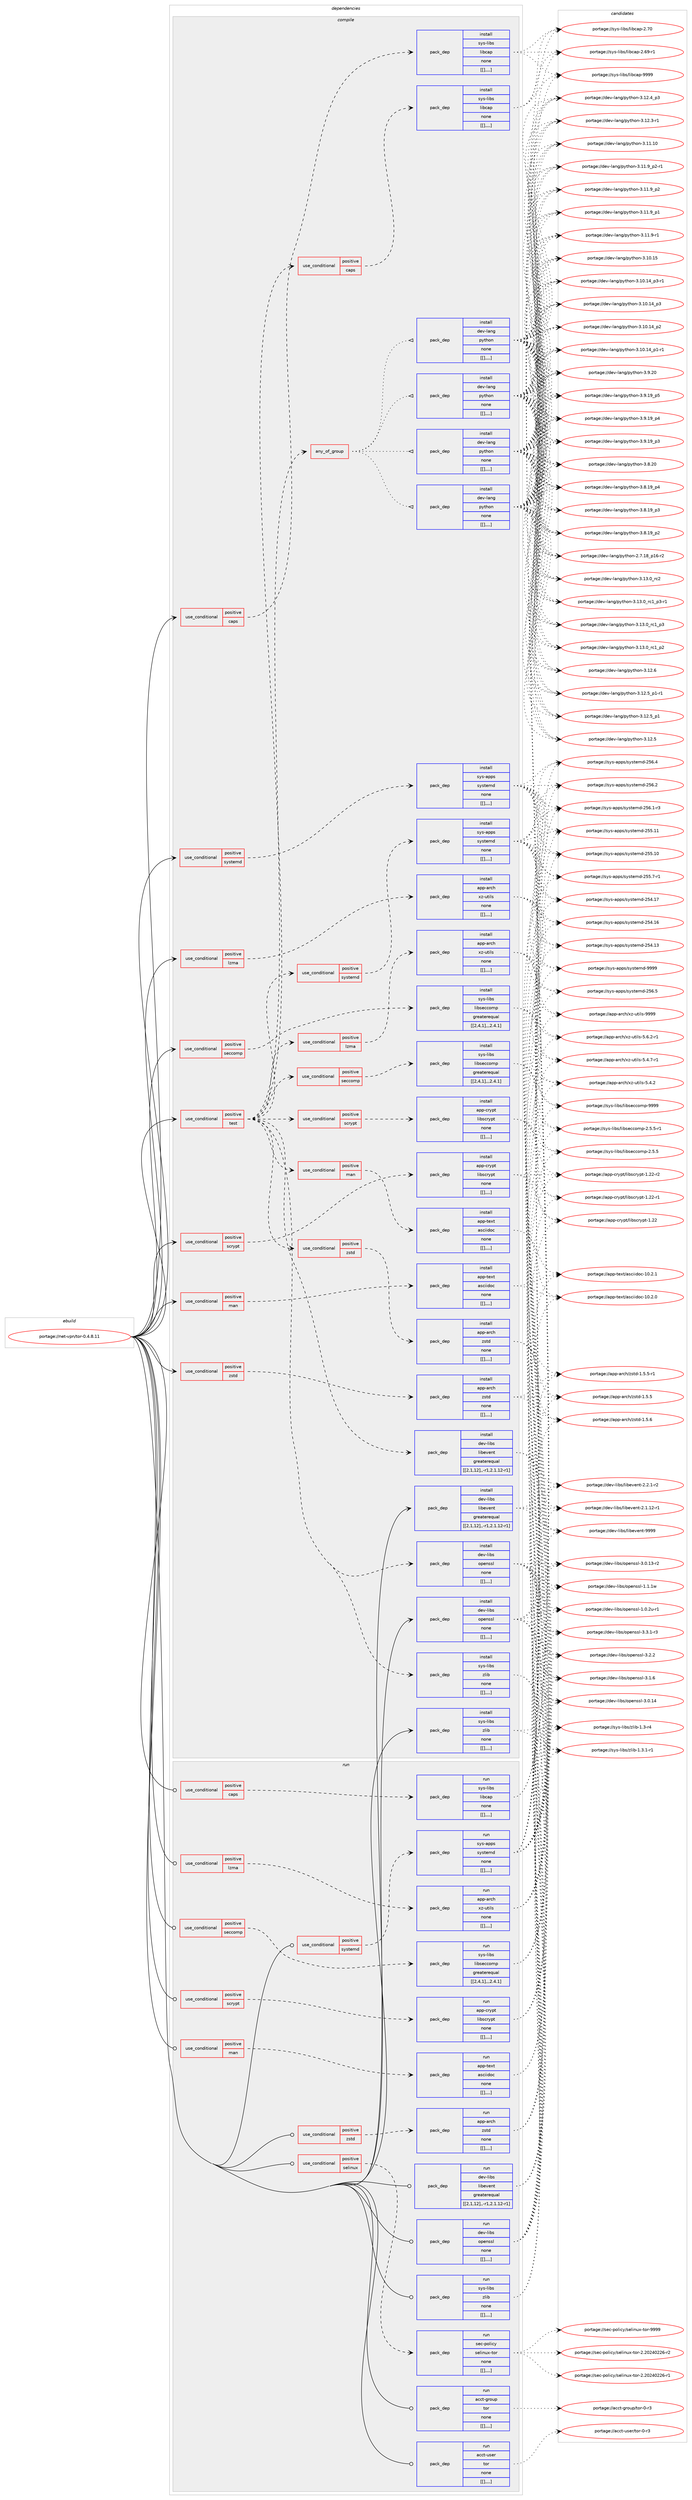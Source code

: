 digraph prolog {

# *************
# Graph options
# *************

newrank=true;
concentrate=true;
compound=true;
graph [rankdir=LR,fontname=Helvetica,fontsize=10,ranksep=1.5];#, ranksep=2.5, nodesep=0.2];
edge  [arrowhead=vee];
node  [fontname=Helvetica,fontsize=10];

# **********
# The ebuild
# **********

subgraph cluster_leftcol {
color=gray;
label=<<i>ebuild</i>>;
id [label="portage://net-vpn/tor-0.4.8.11", color=red, width=4, href="../net-vpn/tor-0.4.8.11.svg"];
}

# ****************
# The dependencies
# ****************

subgraph cluster_midcol {
color=gray;
label=<<i>dependencies</i>>;
subgraph cluster_compile {
fillcolor="#eeeeee";
style=filled;
label=<<i>compile</i>>;
subgraph cond106348 {
dependency403643 [label=<<TABLE BORDER="0" CELLBORDER="1" CELLSPACING="0" CELLPADDING="4"><TR><TD ROWSPAN="3" CELLPADDING="10">use_conditional</TD></TR><TR><TD>positive</TD></TR><TR><TD>caps</TD></TR></TABLE>>, shape=none, color=red];
subgraph pack294356 {
dependency403644 [label=<<TABLE BORDER="0" CELLBORDER="1" CELLSPACING="0" CELLPADDING="4" WIDTH="220"><TR><TD ROWSPAN="6" CELLPADDING="30">pack_dep</TD></TR><TR><TD WIDTH="110">install</TD></TR><TR><TD>sys-libs</TD></TR><TR><TD>libcap</TD></TR><TR><TD>none</TD></TR><TR><TD>[[],,,,]</TD></TR></TABLE>>, shape=none, color=blue];
}
dependency403643:e -> dependency403644:w [weight=20,style="dashed",arrowhead="vee"];
}
id:e -> dependency403643:w [weight=20,style="solid",arrowhead="vee"];
subgraph cond106349 {
dependency403645 [label=<<TABLE BORDER="0" CELLBORDER="1" CELLSPACING="0" CELLPADDING="4"><TR><TD ROWSPAN="3" CELLPADDING="10">use_conditional</TD></TR><TR><TD>positive</TD></TR><TR><TD>lzma</TD></TR></TABLE>>, shape=none, color=red];
subgraph pack294357 {
dependency403646 [label=<<TABLE BORDER="0" CELLBORDER="1" CELLSPACING="0" CELLPADDING="4" WIDTH="220"><TR><TD ROWSPAN="6" CELLPADDING="30">pack_dep</TD></TR><TR><TD WIDTH="110">install</TD></TR><TR><TD>app-arch</TD></TR><TR><TD>xz-utils</TD></TR><TR><TD>none</TD></TR><TR><TD>[[],,,,]</TD></TR></TABLE>>, shape=none, color=blue];
}
dependency403645:e -> dependency403646:w [weight=20,style="dashed",arrowhead="vee"];
}
id:e -> dependency403645:w [weight=20,style="solid",arrowhead="vee"];
subgraph cond106350 {
dependency403647 [label=<<TABLE BORDER="0" CELLBORDER="1" CELLSPACING="0" CELLPADDING="4"><TR><TD ROWSPAN="3" CELLPADDING="10">use_conditional</TD></TR><TR><TD>positive</TD></TR><TR><TD>man</TD></TR></TABLE>>, shape=none, color=red];
subgraph pack294358 {
dependency403648 [label=<<TABLE BORDER="0" CELLBORDER="1" CELLSPACING="0" CELLPADDING="4" WIDTH="220"><TR><TD ROWSPAN="6" CELLPADDING="30">pack_dep</TD></TR><TR><TD WIDTH="110">install</TD></TR><TR><TD>app-text</TD></TR><TR><TD>asciidoc</TD></TR><TR><TD>none</TD></TR><TR><TD>[[],,,,]</TD></TR></TABLE>>, shape=none, color=blue];
}
dependency403647:e -> dependency403648:w [weight=20,style="dashed",arrowhead="vee"];
}
id:e -> dependency403647:w [weight=20,style="solid",arrowhead="vee"];
subgraph cond106351 {
dependency403649 [label=<<TABLE BORDER="0" CELLBORDER="1" CELLSPACING="0" CELLPADDING="4"><TR><TD ROWSPAN="3" CELLPADDING="10">use_conditional</TD></TR><TR><TD>positive</TD></TR><TR><TD>scrypt</TD></TR></TABLE>>, shape=none, color=red];
subgraph pack294359 {
dependency403650 [label=<<TABLE BORDER="0" CELLBORDER="1" CELLSPACING="0" CELLPADDING="4" WIDTH="220"><TR><TD ROWSPAN="6" CELLPADDING="30">pack_dep</TD></TR><TR><TD WIDTH="110">install</TD></TR><TR><TD>app-crypt</TD></TR><TR><TD>libscrypt</TD></TR><TR><TD>none</TD></TR><TR><TD>[[],,,,]</TD></TR></TABLE>>, shape=none, color=blue];
}
dependency403649:e -> dependency403650:w [weight=20,style="dashed",arrowhead="vee"];
}
id:e -> dependency403649:w [weight=20,style="solid",arrowhead="vee"];
subgraph cond106352 {
dependency403651 [label=<<TABLE BORDER="0" CELLBORDER="1" CELLSPACING="0" CELLPADDING="4"><TR><TD ROWSPAN="3" CELLPADDING="10">use_conditional</TD></TR><TR><TD>positive</TD></TR><TR><TD>seccomp</TD></TR></TABLE>>, shape=none, color=red];
subgraph pack294360 {
dependency403652 [label=<<TABLE BORDER="0" CELLBORDER="1" CELLSPACING="0" CELLPADDING="4" WIDTH="220"><TR><TD ROWSPAN="6" CELLPADDING="30">pack_dep</TD></TR><TR><TD WIDTH="110">install</TD></TR><TR><TD>sys-libs</TD></TR><TR><TD>libseccomp</TD></TR><TR><TD>greaterequal</TD></TR><TR><TD>[[2,4,1],,,2.4.1]</TD></TR></TABLE>>, shape=none, color=blue];
}
dependency403651:e -> dependency403652:w [weight=20,style="dashed",arrowhead="vee"];
}
id:e -> dependency403651:w [weight=20,style="solid",arrowhead="vee"];
subgraph cond106353 {
dependency403653 [label=<<TABLE BORDER="0" CELLBORDER="1" CELLSPACING="0" CELLPADDING="4"><TR><TD ROWSPAN="3" CELLPADDING="10">use_conditional</TD></TR><TR><TD>positive</TD></TR><TR><TD>systemd</TD></TR></TABLE>>, shape=none, color=red];
subgraph pack294361 {
dependency403654 [label=<<TABLE BORDER="0" CELLBORDER="1" CELLSPACING="0" CELLPADDING="4" WIDTH="220"><TR><TD ROWSPAN="6" CELLPADDING="30">pack_dep</TD></TR><TR><TD WIDTH="110">install</TD></TR><TR><TD>sys-apps</TD></TR><TR><TD>systemd</TD></TR><TR><TD>none</TD></TR><TR><TD>[[],,,,]</TD></TR></TABLE>>, shape=none, color=blue];
}
dependency403653:e -> dependency403654:w [weight=20,style="dashed",arrowhead="vee"];
}
id:e -> dependency403653:w [weight=20,style="solid",arrowhead="vee"];
subgraph cond106354 {
dependency403655 [label=<<TABLE BORDER="0" CELLBORDER="1" CELLSPACING="0" CELLPADDING="4"><TR><TD ROWSPAN="3" CELLPADDING="10">use_conditional</TD></TR><TR><TD>positive</TD></TR><TR><TD>test</TD></TR></TABLE>>, shape=none, color=red];
subgraph pack294362 {
dependency403656 [label=<<TABLE BORDER="0" CELLBORDER="1" CELLSPACING="0" CELLPADDING="4" WIDTH="220"><TR><TD ROWSPAN="6" CELLPADDING="30">pack_dep</TD></TR><TR><TD WIDTH="110">install</TD></TR><TR><TD>dev-libs</TD></TR><TR><TD>libevent</TD></TR><TR><TD>greaterequal</TD></TR><TR><TD>[[2,1,12],,-r1,2.1.12-r1]</TD></TR></TABLE>>, shape=none, color=blue];
}
dependency403655:e -> dependency403656:w [weight=20,style="dashed",arrowhead="vee"];
subgraph pack294363 {
dependency403657 [label=<<TABLE BORDER="0" CELLBORDER="1" CELLSPACING="0" CELLPADDING="4" WIDTH="220"><TR><TD ROWSPAN="6" CELLPADDING="30">pack_dep</TD></TR><TR><TD WIDTH="110">install</TD></TR><TR><TD>dev-libs</TD></TR><TR><TD>openssl</TD></TR><TR><TD>none</TD></TR><TR><TD>[[],,,,]</TD></TR></TABLE>>, shape=none, color=blue];
}
dependency403655:e -> dependency403657:w [weight=20,style="dashed",arrowhead="vee"];
subgraph pack294364 {
dependency403658 [label=<<TABLE BORDER="0" CELLBORDER="1" CELLSPACING="0" CELLPADDING="4" WIDTH="220"><TR><TD ROWSPAN="6" CELLPADDING="30">pack_dep</TD></TR><TR><TD WIDTH="110">install</TD></TR><TR><TD>sys-libs</TD></TR><TR><TD>zlib</TD></TR><TR><TD>none</TD></TR><TR><TD>[[],,,,]</TD></TR></TABLE>>, shape=none, color=blue];
}
dependency403655:e -> dependency403658:w [weight=20,style="dashed",arrowhead="vee"];
subgraph cond106355 {
dependency403659 [label=<<TABLE BORDER="0" CELLBORDER="1" CELLSPACING="0" CELLPADDING="4"><TR><TD ROWSPAN="3" CELLPADDING="10">use_conditional</TD></TR><TR><TD>positive</TD></TR><TR><TD>caps</TD></TR></TABLE>>, shape=none, color=red];
subgraph pack294365 {
dependency403660 [label=<<TABLE BORDER="0" CELLBORDER="1" CELLSPACING="0" CELLPADDING="4" WIDTH="220"><TR><TD ROWSPAN="6" CELLPADDING="30">pack_dep</TD></TR><TR><TD WIDTH="110">install</TD></TR><TR><TD>sys-libs</TD></TR><TR><TD>libcap</TD></TR><TR><TD>none</TD></TR><TR><TD>[[],,,,]</TD></TR></TABLE>>, shape=none, color=blue];
}
dependency403659:e -> dependency403660:w [weight=20,style="dashed",arrowhead="vee"];
}
dependency403655:e -> dependency403659:w [weight=20,style="dashed",arrowhead="vee"];
subgraph cond106356 {
dependency403661 [label=<<TABLE BORDER="0" CELLBORDER="1" CELLSPACING="0" CELLPADDING="4"><TR><TD ROWSPAN="3" CELLPADDING="10">use_conditional</TD></TR><TR><TD>positive</TD></TR><TR><TD>man</TD></TR></TABLE>>, shape=none, color=red];
subgraph pack294366 {
dependency403662 [label=<<TABLE BORDER="0" CELLBORDER="1" CELLSPACING="0" CELLPADDING="4" WIDTH="220"><TR><TD ROWSPAN="6" CELLPADDING="30">pack_dep</TD></TR><TR><TD WIDTH="110">install</TD></TR><TR><TD>app-text</TD></TR><TR><TD>asciidoc</TD></TR><TR><TD>none</TD></TR><TR><TD>[[],,,,]</TD></TR></TABLE>>, shape=none, color=blue];
}
dependency403661:e -> dependency403662:w [weight=20,style="dashed",arrowhead="vee"];
}
dependency403655:e -> dependency403661:w [weight=20,style="dashed",arrowhead="vee"];
subgraph cond106357 {
dependency403663 [label=<<TABLE BORDER="0" CELLBORDER="1" CELLSPACING="0" CELLPADDING="4"><TR><TD ROWSPAN="3" CELLPADDING="10">use_conditional</TD></TR><TR><TD>positive</TD></TR><TR><TD>lzma</TD></TR></TABLE>>, shape=none, color=red];
subgraph pack294367 {
dependency403664 [label=<<TABLE BORDER="0" CELLBORDER="1" CELLSPACING="0" CELLPADDING="4" WIDTH="220"><TR><TD ROWSPAN="6" CELLPADDING="30">pack_dep</TD></TR><TR><TD WIDTH="110">install</TD></TR><TR><TD>app-arch</TD></TR><TR><TD>xz-utils</TD></TR><TR><TD>none</TD></TR><TR><TD>[[],,,,]</TD></TR></TABLE>>, shape=none, color=blue];
}
dependency403663:e -> dependency403664:w [weight=20,style="dashed",arrowhead="vee"];
}
dependency403655:e -> dependency403663:w [weight=20,style="dashed",arrowhead="vee"];
subgraph cond106358 {
dependency403665 [label=<<TABLE BORDER="0" CELLBORDER="1" CELLSPACING="0" CELLPADDING="4"><TR><TD ROWSPAN="3" CELLPADDING="10">use_conditional</TD></TR><TR><TD>positive</TD></TR><TR><TD>scrypt</TD></TR></TABLE>>, shape=none, color=red];
subgraph pack294368 {
dependency403666 [label=<<TABLE BORDER="0" CELLBORDER="1" CELLSPACING="0" CELLPADDING="4" WIDTH="220"><TR><TD ROWSPAN="6" CELLPADDING="30">pack_dep</TD></TR><TR><TD WIDTH="110">install</TD></TR><TR><TD>app-crypt</TD></TR><TR><TD>libscrypt</TD></TR><TR><TD>none</TD></TR><TR><TD>[[],,,,]</TD></TR></TABLE>>, shape=none, color=blue];
}
dependency403665:e -> dependency403666:w [weight=20,style="dashed",arrowhead="vee"];
}
dependency403655:e -> dependency403665:w [weight=20,style="dashed",arrowhead="vee"];
subgraph cond106359 {
dependency403667 [label=<<TABLE BORDER="0" CELLBORDER="1" CELLSPACING="0" CELLPADDING="4"><TR><TD ROWSPAN="3" CELLPADDING="10">use_conditional</TD></TR><TR><TD>positive</TD></TR><TR><TD>seccomp</TD></TR></TABLE>>, shape=none, color=red];
subgraph pack294369 {
dependency403668 [label=<<TABLE BORDER="0" CELLBORDER="1" CELLSPACING="0" CELLPADDING="4" WIDTH="220"><TR><TD ROWSPAN="6" CELLPADDING="30">pack_dep</TD></TR><TR><TD WIDTH="110">install</TD></TR><TR><TD>sys-libs</TD></TR><TR><TD>libseccomp</TD></TR><TR><TD>greaterequal</TD></TR><TR><TD>[[2,4,1],,,2.4.1]</TD></TR></TABLE>>, shape=none, color=blue];
}
dependency403667:e -> dependency403668:w [weight=20,style="dashed",arrowhead="vee"];
}
dependency403655:e -> dependency403667:w [weight=20,style="dashed",arrowhead="vee"];
subgraph cond106360 {
dependency403669 [label=<<TABLE BORDER="0" CELLBORDER="1" CELLSPACING="0" CELLPADDING="4"><TR><TD ROWSPAN="3" CELLPADDING="10">use_conditional</TD></TR><TR><TD>positive</TD></TR><TR><TD>systemd</TD></TR></TABLE>>, shape=none, color=red];
subgraph pack294370 {
dependency403670 [label=<<TABLE BORDER="0" CELLBORDER="1" CELLSPACING="0" CELLPADDING="4" WIDTH="220"><TR><TD ROWSPAN="6" CELLPADDING="30">pack_dep</TD></TR><TR><TD WIDTH="110">install</TD></TR><TR><TD>sys-apps</TD></TR><TR><TD>systemd</TD></TR><TR><TD>none</TD></TR><TR><TD>[[],,,,]</TD></TR></TABLE>>, shape=none, color=blue];
}
dependency403669:e -> dependency403670:w [weight=20,style="dashed",arrowhead="vee"];
}
dependency403655:e -> dependency403669:w [weight=20,style="dashed",arrowhead="vee"];
subgraph cond106361 {
dependency403671 [label=<<TABLE BORDER="0" CELLBORDER="1" CELLSPACING="0" CELLPADDING="4"><TR><TD ROWSPAN="3" CELLPADDING="10">use_conditional</TD></TR><TR><TD>positive</TD></TR><TR><TD>zstd</TD></TR></TABLE>>, shape=none, color=red];
subgraph pack294371 {
dependency403672 [label=<<TABLE BORDER="0" CELLBORDER="1" CELLSPACING="0" CELLPADDING="4" WIDTH="220"><TR><TD ROWSPAN="6" CELLPADDING="30">pack_dep</TD></TR><TR><TD WIDTH="110">install</TD></TR><TR><TD>app-arch</TD></TR><TR><TD>zstd</TD></TR><TR><TD>none</TD></TR><TR><TD>[[],,,,]</TD></TR></TABLE>>, shape=none, color=blue];
}
dependency403671:e -> dependency403672:w [weight=20,style="dashed",arrowhead="vee"];
}
dependency403655:e -> dependency403671:w [weight=20,style="dashed",arrowhead="vee"];
subgraph any2750 {
dependency403673 [label=<<TABLE BORDER="0" CELLBORDER="1" CELLSPACING="0" CELLPADDING="4"><TR><TD CELLPADDING="10">any_of_group</TD></TR></TABLE>>, shape=none, color=red];subgraph pack294372 {
dependency403674 [label=<<TABLE BORDER="0" CELLBORDER="1" CELLSPACING="0" CELLPADDING="4" WIDTH="220"><TR><TD ROWSPAN="6" CELLPADDING="30">pack_dep</TD></TR><TR><TD WIDTH="110">install</TD></TR><TR><TD>dev-lang</TD></TR><TR><TD>python</TD></TR><TR><TD>none</TD></TR><TR><TD>[[],,,,]</TD></TR></TABLE>>, shape=none, color=blue];
}
dependency403673:e -> dependency403674:w [weight=20,style="dotted",arrowhead="oinv"];
subgraph pack294373 {
dependency403675 [label=<<TABLE BORDER="0" CELLBORDER="1" CELLSPACING="0" CELLPADDING="4" WIDTH="220"><TR><TD ROWSPAN="6" CELLPADDING="30">pack_dep</TD></TR><TR><TD WIDTH="110">install</TD></TR><TR><TD>dev-lang</TD></TR><TR><TD>python</TD></TR><TR><TD>none</TD></TR><TR><TD>[[],,,,]</TD></TR></TABLE>>, shape=none, color=blue];
}
dependency403673:e -> dependency403675:w [weight=20,style="dotted",arrowhead="oinv"];
subgraph pack294374 {
dependency403676 [label=<<TABLE BORDER="0" CELLBORDER="1" CELLSPACING="0" CELLPADDING="4" WIDTH="220"><TR><TD ROWSPAN="6" CELLPADDING="30">pack_dep</TD></TR><TR><TD WIDTH="110">install</TD></TR><TR><TD>dev-lang</TD></TR><TR><TD>python</TD></TR><TR><TD>none</TD></TR><TR><TD>[[],,,,]</TD></TR></TABLE>>, shape=none, color=blue];
}
dependency403673:e -> dependency403676:w [weight=20,style="dotted",arrowhead="oinv"];
subgraph pack294375 {
dependency403677 [label=<<TABLE BORDER="0" CELLBORDER="1" CELLSPACING="0" CELLPADDING="4" WIDTH="220"><TR><TD ROWSPAN="6" CELLPADDING="30">pack_dep</TD></TR><TR><TD WIDTH="110">install</TD></TR><TR><TD>dev-lang</TD></TR><TR><TD>python</TD></TR><TR><TD>none</TD></TR><TR><TD>[[],,,,]</TD></TR></TABLE>>, shape=none, color=blue];
}
dependency403673:e -> dependency403677:w [weight=20,style="dotted",arrowhead="oinv"];
}
dependency403655:e -> dependency403673:w [weight=20,style="dashed",arrowhead="vee"];
}
id:e -> dependency403655:w [weight=20,style="solid",arrowhead="vee"];
subgraph cond106362 {
dependency403678 [label=<<TABLE BORDER="0" CELLBORDER="1" CELLSPACING="0" CELLPADDING="4"><TR><TD ROWSPAN="3" CELLPADDING="10">use_conditional</TD></TR><TR><TD>positive</TD></TR><TR><TD>zstd</TD></TR></TABLE>>, shape=none, color=red];
subgraph pack294376 {
dependency403679 [label=<<TABLE BORDER="0" CELLBORDER="1" CELLSPACING="0" CELLPADDING="4" WIDTH="220"><TR><TD ROWSPAN="6" CELLPADDING="30">pack_dep</TD></TR><TR><TD WIDTH="110">install</TD></TR><TR><TD>app-arch</TD></TR><TR><TD>zstd</TD></TR><TR><TD>none</TD></TR><TR><TD>[[],,,,]</TD></TR></TABLE>>, shape=none, color=blue];
}
dependency403678:e -> dependency403679:w [weight=20,style="dashed",arrowhead="vee"];
}
id:e -> dependency403678:w [weight=20,style="solid",arrowhead="vee"];
subgraph pack294377 {
dependency403680 [label=<<TABLE BORDER="0" CELLBORDER="1" CELLSPACING="0" CELLPADDING="4" WIDTH="220"><TR><TD ROWSPAN="6" CELLPADDING="30">pack_dep</TD></TR><TR><TD WIDTH="110">install</TD></TR><TR><TD>dev-libs</TD></TR><TR><TD>libevent</TD></TR><TR><TD>greaterequal</TD></TR><TR><TD>[[2,1,12],,-r1,2.1.12-r1]</TD></TR></TABLE>>, shape=none, color=blue];
}
id:e -> dependency403680:w [weight=20,style="solid",arrowhead="vee"];
subgraph pack294378 {
dependency403681 [label=<<TABLE BORDER="0" CELLBORDER="1" CELLSPACING="0" CELLPADDING="4" WIDTH="220"><TR><TD ROWSPAN="6" CELLPADDING="30">pack_dep</TD></TR><TR><TD WIDTH="110">install</TD></TR><TR><TD>dev-libs</TD></TR><TR><TD>openssl</TD></TR><TR><TD>none</TD></TR><TR><TD>[[],,,,]</TD></TR></TABLE>>, shape=none, color=blue];
}
id:e -> dependency403681:w [weight=20,style="solid",arrowhead="vee"];
subgraph pack294379 {
dependency403682 [label=<<TABLE BORDER="0" CELLBORDER="1" CELLSPACING="0" CELLPADDING="4" WIDTH="220"><TR><TD ROWSPAN="6" CELLPADDING="30">pack_dep</TD></TR><TR><TD WIDTH="110">install</TD></TR><TR><TD>sys-libs</TD></TR><TR><TD>zlib</TD></TR><TR><TD>none</TD></TR><TR><TD>[[],,,,]</TD></TR></TABLE>>, shape=none, color=blue];
}
id:e -> dependency403682:w [weight=20,style="solid",arrowhead="vee"];
}
subgraph cluster_compileandrun {
fillcolor="#eeeeee";
style=filled;
label=<<i>compile and run</i>>;
}
subgraph cluster_run {
fillcolor="#eeeeee";
style=filled;
label=<<i>run</i>>;
subgraph cond106363 {
dependency403683 [label=<<TABLE BORDER="0" CELLBORDER="1" CELLSPACING="0" CELLPADDING="4"><TR><TD ROWSPAN="3" CELLPADDING="10">use_conditional</TD></TR><TR><TD>positive</TD></TR><TR><TD>caps</TD></TR></TABLE>>, shape=none, color=red];
subgraph pack294380 {
dependency403684 [label=<<TABLE BORDER="0" CELLBORDER="1" CELLSPACING="0" CELLPADDING="4" WIDTH="220"><TR><TD ROWSPAN="6" CELLPADDING="30">pack_dep</TD></TR><TR><TD WIDTH="110">run</TD></TR><TR><TD>sys-libs</TD></TR><TR><TD>libcap</TD></TR><TR><TD>none</TD></TR><TR><TD>[[],,,,]</TD></TR></TABLE>>, shape=none, color=blue];
}
dependency403683:e -> dependency403684:w [weight=20,style="dashed",arrowhead="vee"];
}
id:e -> dependency403683:w [weight=20,style="solid",arrowhead="odot"];
subgraph cond106364 {
dependency403685 [label=<<TABLE BORDER="0" CELLBORDER="1" CELLSPACING="0" CELLPADDING="4"><TR><TD ROWSPAN="3" CELLPADDING="10">use_conditional</TD></TR><TR><TD>positive</TD></TR><TR><TD>lzma</TD></TR></TABLE>>, shape=none, color=red];
subgraph pack294381 {
dependency403686 [label=<<TABLE BORDER="0" CELLBORDER="1" CELLSPACING="0" CELLPADDING="4" WIDTH="220"><TR><TD ROWSPAN="6" CELLPADDING="30">pack_dep</TD></TR><TR><TD WIDTH="110">run</TD></TR><TR><TD>app-arch</TD></TR><TR><TD>xz-utils</TD></TR><TR><TD>none</TD></TR><TR><TD>[[],,,,]</TD></TR></TABLE>>, shape=none, color=blue];
}
dependency403685:e -> dependency403686:w [weight=20,style="dashed",arrowhead="vee"];
}
id:e -> dependency403685:w [weight=20,style="solid",arrowhead="odot"];
subgraph cond106365 {
dependency403687 [label=<<TABLE BORDER="0" CELLBORDER="1" CELLSPACING="0" CELLPADDING="4"><TR><TD ROWSPAN="3" CELLPADDING="10">use_conditional</TD></TR><TR><TD>positive</TD></TR><TR><TD>man</TD></TR></TABLE>>, shape=none, color=red];
subgraph pack294382 {
dependency403688 [label=<<TABLE BORDER="0" CELLBORDER="1" CELLSPACING="0" CELLPADDING="4" WIDTH="220"><TR><TD ROWSPAN="6" CELLPADDING="30">pack_dep</TD></TR><TR><TD WIDTH="110">run</TD></TR><TR><TD>app-text</TD></TR><TR><TD>asciidoc</TD></TR><TR><TD>none</TD></TR><TR><TD>[[],,,,]</TD></TR></TABLE>>, shape=none, color=blue];
}
dependency403687:e -> dependency403688:w [weight=20,style="dashed",arrowhead="vee"];
}
id:e -> dependency403687:w [weight=20,style="solid",arrowhead="odot"];
subgraph cond106366 {
dependency403689 [label=<<TABLE BORDER="0" CELLBORDER="1" CELLSPACING="0" CELLPADDING="4"><TR><TD ROWSPAN="3" CELLPADDING="10">use_conditional</TD></TR><TR><TD>positive</TD></TR><TR><TD>scrypt</TD></TR></TABLE>>, shape=none, color=red];
subgraph pack294383 {
dependency403690 [label=<<TABLE BORDER="0" CELLBORDER="1" CELLSPACING="0" CELLPADDING="4" WIDTH="220"><TR><TD ROWSPAN="6" CELLPADDING="30">pack_dep</TD></TR><TR><TD WIDTH="110">run</TD></TR><TR><TD>app-crypt</TD></TR><TR><TD>libscrypt</TD></TR><TR><TD>none</TD></TR><TR><TD>[[],,,,]</TD></TR></TABLE>>, shape=none, color=blue];
}
dependency403689:e -> dependency403690:w [weight=20,style="dashed",arrowhead="vee"];
}
id:e -> dependency403689:w [weight=20,style="solid",arrowhead="odot"];
subgraph cond106367 {
dependency403691 [label=<<TABLE BORDER="0" CELLBORDER="1" CELLSPACING="0" CELLPADDING="4"><TR><TD ROWSPAN="3" CELLPADDING="10">use_conditional</TD></TR><TR><TD>positive</TD></TR><TR><TD>seccomp</TD></TR></TABLE>>, shape=none, color=red];
subgraph pack294384 {
dependency403692 [label=<<TABLE BORDER="0" CELLBORDER="1" CELLSPACING="0" CELLPADDING="4" WIDTH="220"><TR><TD ROWSPAN="6" CELLPADDING="30">pack_dep</TD></TR><TR><TD WIDTH="110">run</TD></TR><TR><TD>sys-libs</TD></TR><TR><TD>libseccomp</TD></TR><TR><TD>greaterequal</TD></TR><TR><TD>[[2,4,1],,,2.4.1]</TD></TR></TABLE>>, shape=none, color=blue];
}
dependency403691:e -> dependency403692:w [weight=20,style="dashed",arrowhead="vee"];
}
id:e -> dependency403691:w [weight=20,style="solid",arrowhead="odot"];
subgraph cond106368 {
dependency403693 [label=<<TABLE BORDER="0" CELLBORDER="1" CELLSPACING="0" CELLPADDING="4"><TR><TD ROWSPAN="3" CELLPADDING="10">use_conditional</TD></TR><TR><TD>positive</TD></TR><TR><TD>selinux</TD></TR></TABLE>>, shape=none, color=red];
subgraph pack294385 {
dependency403694 [label=<<TABLE BORDER="0" CELLBORDER="1" CELLSPACING="0" CELLPADDING="4" WIDTH="220"><TR><TD ROWSPAN="6" CELLPADDING="30">pack_dep</TD></TR><TR><TD WIDTH="110">run</TD></TR><TR><TD>sec-policy</TD></TR><TR><TD>selinux-tor</TD></TR><TR><TD>none</TD></TR><TR><TD>[[],,,,]</TD></TR></TABLE>>, shape=none, color=blue];
}
dependency403693:e -> dependency403694:w [weight=20,style="dashed",arrowhead="vee"];
}
id:e -> dependency403693:w [weight=20,style="solid",arrowhead="odot"];
subgraph cond106369 {
dependency403695 [label=<<TABLE BORDER="0" CELLBORDER="1" CELLSPACING="0" CELLPADDING="4"><TR><TD ROWSPAN="3" CELLPADDING="10">use_conditional</TD></TR><TR><TD>positive</TD></TR><TR><TD>systemd</TD></TR></TABLE>>, shape=none, color=red];
subgraph pack294386 {
dependency403696 [label=<<TABLE BORDER="0" CELLBORDER="1" CELLSPACING="0" CELLPADDING="4" WIDTH="220"><TR><TD ROWSPAN="6" CELLPADDING="30">pack_dep</TD></TR><TR><TD WIDTH="110">run</TD></TR><TR><TD>sys-apps</TD></TR><TR><TD>systemd</TD></TR><TR><TD>none</TD></TR><TR><TD>[[],,,,]</TD></TR></TABLE>>, shape=none, color=blue];
}
dependency403695:e -> dependency403696:w [weight=20,style="dashed",arrowhead="vee"];
}
id:e -> dependency403695:w [weight=20,style="solid",arrowhead="odot"];
subgraph cond106370 {
dependency403697 [label=<<TABLE BORDER="0" CELLBORDER="1" CELLSPACING="0" CELLPADDING="4"><TR><TD ROWSPAN="3" CELLPADDING="10">use_conditional</TD></TR><TR><TD>positive</TD></TR><TR><TD>zstd</TD></TR></TABLE>>, shape=none, color=red];
subgraph pack294387 {
dependency403698 [label=<<TABLE BORDER="0" CELLBORDER="1" CELLSPACING="0" CELLPADDING="4" WIDTH="220"><TR><TD ROWSPAN="6" CELLPADDING="30">pack_dep</TD></TR><TR><TD WIDTH="110">run</TD></TR><TR><TD>app-arch</TD></TR><TR><TD>zstd</TD></TR><TR><TD>none</TD></TR><TR><TD>[[],,,,]</TD></TR></TABLE>>, shape=none, color=blue];
}
dependency403697:e -> dependency403698:w [weight=20,style="dashed",arrowhead="vee"];
}
id:e -> dependency403697:w [weight=20,style="solid",arrowhead="odot"];
subgraph pack294388 {
dependency403699 [label=<<TABLE BORDER="0" CELLBORDER="1" CELLSPACING="0" CELLPADDING="4" WIDTH="220"><TR><TD ROWSPAN="6" CELLPADDING="30">pack_dep</TD></TR><TR><TD WIDTH="110">run</TD></TR><TR><TD>acct-group</TD></TR><TR><TD>tor</TD></TR><TR><TD>none</TD></TR><TR><TD>[[],,,,]</TD></TR></TABLE>>, shape=none, color=blue];
}
id:e -> dependency403699:w [weight=20,style="solid",arrowhead="odot"];
subgraph pack294389 {
dependency403700 [label=<<TABLE BORDER="0" CELLBORDER="1" CELLSPACING="0" CELLPADDING="4" WIDTH="220"><TR><TD ROWSPAN="6" CELLPADDING="30">pack_dep</TD></TR><TR><TD WIDTH="110">run</TD></TR><TR><TD>acct-user</TD></TR><TR><TD>tor</TD></TR><TR><TD>none</TD></TR><TR><TD>[[],,,,]</TD></TR></TABLE>>, shape=none, color=blue];
}
id:e -> dependency403700:w [weight=20,style="solid",arrowhead="odot"];
subgraph pack294390 {
dependency403701 [label=<<TABLE BORDER="0" CELLBORDER="1" CELLSPACING="0" CELLPADDING="4" WIDTH="220"><TR><TD ROWSPAN="6" CELLPADDING="30">pack_dep</TD></TR><TR><TD WIDTH="110">run</TD></TR><TR><TD>dev-libs</TD></TR><TR><TD>libevent</TD></TR><TR><TD>greaterequal</TD></TR><TR><TD>[[2,1,12],,-r1,2.1.12-r1]</TD></TR></TABLE>>, shape=none, color=blue];
}
id:e -> dependency403701:w [weight=20,style="solid",arrowhead="odot"];
subgraph pack294391 {
dependency403702 [label=<<TABLE BORDER="0" CELLBORDER="1" CELLSPACING="0" CELLPADDING="4" WIDTH="220"><TR><TD ROWSPAN="6" CELLPADDING="30">pack_dep</TD></TR><TR><TD WIDTH="110">run</TD></TR><TR><TD>dev-libs</TD></TR><TR><TD>openssl</TD></TR><TR><TD>none</TD></TR><TR><TD>[[],,,,]</TD></TR></TABLE>>, shape=none, color=blue];
}
id:e -> dependency403702:w [weight=20,style="solid",arrowhead="odot"];
subgraph pack294392 {
dependency403703 [label=<<TABLE BORDER="0" CELLBORDER="1" CELLSPACING="0" CELLPADDING="4" WIDTH="220"><TR><TD ROWSPAN="6" CELLPADDING="30">pack_dep</TD></TR><TR><TD WIDTH="110">run</TD></TR><TR><TD>sys-libs</TD></TR><TR><TD>zlib</TD></TR><TR><TD>none</TD></TR><TR><TD>[[],,,,]</TD></TR></TABLE>>, shape=none, color=blue];
}
id:e -> dependency403703:w [weight=20,style="solid",arrowhead="odot"];
}
}

# **************
# The candidates
# **************

subgraph cluster_choices {
rank=same;
color=gray;
label=<<i>candidates</i>>;

subgraph choice294356 {
color=black;
nodesep=1;
choice1151211154510810598115471081059899971124557575757 [label="portage://sys-libs/libcap-9999", color=red, width=4,href="../sys-libs/libcap-9999.svg"];
choice1151211154510810598115471081059899971124550465548 [label="portage://sys-libs/libcap-2.70", color=red, width=4,href="../sys-libs/libcap-2.70.svg"];
choice11512111545108105981154710810598999711245504654574511449 [label="portage://sys-libs/libcap-2.69-r1", color=red, width=4,href="../sys-libs/libcap-2.69-r1.svg"];
dependency403644:e -> choice1151211154510810598115471081059899971124557575757:w [style=dotted,weight="100"];
dependency403644:e -> choice1151211154510810598115471081059899971124550465548:w [style=dotted,weight="100"];
dependency403644:e -> choice11512111545108105981154710810598999711245504654574511449:w [style=dotted,weight="100"];
}
subgraph choice294357 {
color=black;
nodesep=1;
choice9711211245971149910447120122451171161051081154557575757 [label="portage://app-arch/xz-utils-9999", color=red, width=4,href="../app-arch/xz-utils-9999.svg"];
choice9711211245971149910447120122451171161051081154553465446504511449 [label="portage://app-arch/xz-utils-5.6.2-r1", color=red, width=4,href="../app-arch/xz-utils-5.6.2-r1.svg"];
choice9711211245971149910447120122451171161051081154553465246554511449 [label="portage://app-arch/xz-utils-5.4.7-r1", color=red, width=4,href="../app-arch/xz-utils-5.4.7-r1.svg"];
choice971121124597114991044712012245117116105108115455346524650 [label="portage://app-arch/xz-utils-5.4.2", color=red, width=4,href="../app-arch/xz-utils-5.4.2.svg"];
dependency403646:e -> choice9711211245971149910447120122451171161051081154557575757:w [style=dotted,weight="100"];
dependency403646:e -> choice9711211245971149910447120122451171161051081154553465446504511449:w [style=dotted,weight="100"];
dependency403646:e -> choice9711211245971149910447120122451171161051081154553465246554511449:w [style=dotted,weight="100"];
dependency403646:e -> choice971121124597114991044712012245117116105108115455346524650:w [style=dotted,weight="100"];
}
subgraph choice294358 {
color=black;
nodesep=1;
choice97112112451161011201164797115991051051001119945494846504649 [label="portage://app-text/asciidoc-10.2.1", color=red, width=4,href="../app-text/asciidoc-10.2.1.svg"];
choice97112112451161011201164797115991051051001119945494846504648 [label="portage://app-text/asciidoc-10.2.0", color=red, width=4,href="../app-text/asciidoc-10.2.0.svg"];
dependency403648:e -> choice97112112451161011201164797115991051051001119945494846504649:w [style=dotted,weight="100"];
dependency403648:e -> choice97112112451161011201164797115991051051001119945494846504648:w [style=dotted,weight="100"];
}
subgraph choice294359 {
color=black;
nodesep=1;
choice97112112459911412111211647108105981159911412111211645494650504511450 [label="portage://app-crypt/libscrypt-1.22-r2", color=red, width=4,href="../app-crypt/libscrypt-1.22-r2.svg"];
choice97112112459911412111211647108105981159911412111211645494650504511449 [label="portage://app-crypt/libscrypt-1.22-r1", color=red, width=4,href="../app-crypt/libscrypt-1.22-r1.svg"];
choice9711211245991141211121164710810598115991141211121164549465050 [label="portage://app-crypt/libscrypt-1.22", color=red, width=4,href="../app-crypt/libscrypt-1.22.svg"];
dependency403650:e -> choice97112112459911412111211647108105981159911412111211645494650504511450:w [style=dotted,weight="100"];
dependency403650:e -> choice97112112459911412111211647108105981159911412111211645494650504511449:w [style=dotted,weight="100"];
dependency403650:e -> choice9711211245991141211121164710810598115991141211121164549465050:w [style=dotted,weight="100"];
}
subgraph choice294360 {
color=black;
nodesep=1;
choice1151211154510810598115471081059811510199991111091124557575757 [label="portage://sys-libs/libseccomp-9999", color=red, width=4,href="../sys-libs/libseccomp-9999.svg"];
choice1151211154510810598115471081059811510199991111091124550465346534511449 [label="portage://sys-libs/libseccomp-2.5.5-r1", color=red, width=4,href="../sys-libs/libseccomp-2.5.5-r1.svg"];
choice115121115451081059811547108105981151019999111109112455046534653 [label="portage://sys-libs/libseccomp-2.5.5", color=red, width=4,href="../sys-libs/libseccomp-2.5.5.svg"];
dependency403652:e -> choice1151211154510810598115471081059811510199991111091124557575757:w [style=dotted,weight="100"];
dependency403652:e -> choice1151211154510810598115471081059811510199991111091124550465346534511449:w [style=dotted,weight="100"];
dependency403652:e -> choice115121115451081059811547108105981151019999111109112455046534653:w [style=dotted,weight="100"];
}
subgraph choice294361 {
color=black;
nodesep=1;
choice1151211154597112112115471151211151161011091004557575757 [label="portage://sys-apps/systemd-9999", color=red, width=4,href="../sys-apps/systemd-9999.svg"];
choice115121115459711211211547115121115116101109100455053544653 [label="portage://sys-apps/systemd-256.5", color=red, width=4,href="../sys-apps/systemd-256.5.svg"];
choice115121115459711211211547115121115116101109100455053544652 [label="portage://sys-apps/systemd-256.4", color=red, width=4,href="../sys-apps/systemd-256.4.svg"];
choice115121115459711211211547115121115116101109100455053544650 [label="portage://sys-apps/systemd-256.2", color=red, width=4,href="../sys-apps/systemd-256.2.svg"];
choice1151211154597112112115471151211151161011091004550535446494511451 [label="portage://sys-apps/systemd-256.1-r3", color=red, width=4,href="../sys-apps/systemd-256.1-r3.svg"];
choice11512111545971121121154711512111511610110910045505353464949 [label="portage://sys-apps/systemd-255.11", color=red, width=4,href="../sys-apps/systemd-255.11.svg"];
choice11512111545971121121154711512111511610110910045505353464948 [label="portage://sys-apps/systemd-255.10", color=red, width=4,href="../sys-apps/systemd-255.10.svg"];
choice1151211154597112112115471151211151161011091004550535346554511449 [label="portage://sys-apps/systemd-255.7-r1", color=red, width=4,href="../sys-apps/systemd-255.7-r1.svg"];
choice11512111545971121121154711512111511610110910045505352464955 [label="portage://sys-apps/systemd-254.17", color=red, width=4,href="../sys-apps/systemd-254.17.svg"];
choice11512111545971121121154711512111511610110910045505352464954 [label="portage://sys-apps/systemd-254.16", color=red, width=4,href="../sys-apps/systemd-254.16.svg"];
choice11512111545971121121154711512111511610110910045505352464951 [label="portage://sys-apps/systemd-254.13", color=red, width=4,href="../sys-apps/systemd-254.13.svg"];
dependency403654:e -> choice1151211154597112112115471151211151161011091004557575757:w [style=dotted,weight="100"];
dependency403654:e -> choice115121115459711211211547115121115116101109100455053544653:w [style=dotted,weight="100"];
dependency403654:e -> choice115121115459711211211547115121115116101109100455053544652:w [style=dotted,weight="100"];
dependency403654:e -> choice115121115459711211211547115121115116101109100455053544650:w [style=dotted,weight="100"];
dependency403654:e -> choice1151211154597112112115471151211151161011091004550535446494511451:w [style=dotted,weight="100"];
dependency403654:e -> choice11512111545971121121154711512111511610110910045505353464949:w [style=dotted,weight="100"];
dependency403654:e -> choice11512111545971121121154711512111511610110910045505353464948:w [style=dotted,weight="100"];
dependency403654:e -> choice1151211154597112112115471151211151161011091004550535346554511449:w [style=dotted,weight="100"];
dependency403654:e -> choice11512111545971121121154711512111511610110910045505352464955:w [style=dotted,weight="100"];
dependency403654:e -> choice11512111545971121121154711512111511610110910045505352464954:w [style=dotted,weight="100"];
dependency403654:e -> choice11512111545971121121154711512111511610110910045505352464951:w [style=dotted,weight="100"];
}
subgraph choice294362 {
color=black;
nodesep=1;
choice100101118451081059811547108105981011181011101164557575757 [label="portage://dev-libs/libevent-9999", color=red, width=4,href="../dev-libs/libevent-9999.svg"];
choice100101118451081059811547108105981011181011101164550465046494511450 [label="portage://dev-libs/libevent-2.2.1-r2", color=red, width=4,href="../dev-libs/libevent-2.2.1-r2.svg"];
choice10010111845108105981154710810598101118101110116455046494649504511449 [label="portage://dev-libs/libevent-2.1.12-r1", color=red, width=4,href="../dev-libs/libevent-2.1.12-r1.svg"];
dependency403656:e -> choice100101118451081059811547108105981011181011101164557575757:w [style=dotted,weight="100"];
dependency403656:e -> choice100101118451081059811547108105981011181011101164550465046494511450:w [style=dotted,weight="100"];
dependency403656:e -> choice10010111845108105981154710810598101118101110116455046494649504511449:w [style=dotted,weight="100"];
}
subgraph choice294363 {
color=black;
nodesep=1;
choice1001011184510810598115471111121011101151151084551465146494511451 [label="portage://dev-libs/openssl-3.3.1-r3", color=red, width=4,href="../dev-libs/openssl-3.3.1-r3.svg"];
choice100101118451081059811547111112101110115115108455146504650 [label="portage://dev-libs/openssl-3.2.2", color=red, width=4,href="../dev-libs/openssl-3.2.2.svg"];
choice100101118451081059811547111112101110115115108455146494654 [label="portage://dev-libs/openssl-3.1.6", color=red, width=4,href="../dev-libs/openssl-3.1.6.svg"];
choice10010111845108105981154711111210111011511510845514648464952 [label="portage://dev-libs/openssl-3.0.14", color=red, width=4,href="../dev-libs/openssl-3.0.14.svg"];
choice100101118451081059811547111112101110115115108455146484649514511450 [label="portage://dev-libs/openssl-3.0.13-r2", color=red, width=4,href="../dev-libs/openssl-3.0.13-r2.svg"];
choice100101118451081059811547111112101110115115108454946494649119 [label="portage://dev-libs/openssl-1.1.1w", color=red, width=4,href="../dev-libs/openssl-1.1.1w.svg"];
choice1001011184510810598115471111121011101151151084549464846501174511449 [label="portage://dev-libs/openssl-1.0.2u-r1", color=red, width=4,href="../dev-libs/openssl-1.0.2u-r1.svg"];
dependency403657:e -> choice1001011184510810598115471111121011101151151084551465146494511451:w [style=dotted,weight="100"];
dependency403657:e -> choice100101118451081059811547111112101110115115108455146504650:w [style=dotted,weight="100"];
dependency403657:e -> choice100101118451081059811547111112101110115115108455146494654:w [style=dotted,weight="100"];
dependency403657:e -> choice10010111845108105981154711111210111011511510845514648464952:w [style=dotted,weight="100"];
dependency403657:e -> choice100101118451081059811547111112101110115115108455146484649514511450:w [style=dotted,weight="100"];
dependency403657:e -> choice100101118451081059811547111112101110115115108454946494649119:w [style=dotted,weight="100"];
dependency403657:e -> choice1001011184510810598115471111121011101151151084549464846501174511449:w [style=dotted,weight="100"];
}
subgraph choice294364 {
color=black;
nodesep=1;
choice115121115451081059811547122108105984549465146494511449 [label="portage://sys-libs/zlib-1.3.1-r1", color=red, width=4,href="../sys-libs/zlib-1.3.1-r1.svg"];
choice11512111545108105981154712210810598454946514511452 [label="portage://sys-libs/zlib-1.3-r4", color=red, width=4,href="../sys-libs/zlib-1.3-r4.svg"];
dependency403658:e -> choice115121115451081059811547122108105984549465146494511449:w [style=dotted,weight="100"];
dependency403658:e -> choice11512111545108105981154712210810598454946514511452:w [style=dotted,weight="100"];
}
subgraph choice294365 {
color=black;
nodesep=1;
choice1151211154510810598115471081059899971124557575757 [label="portage://sys-libs/libcap-9999", color=red, width=4,href="../sys-libs/libcap-9999.svg"];
choice1151211154510810598115471081059899971124550465548 [label="portage://sys-libs/libcap-2.70", color=red, width=4,href="../sys-libs/libcap-2.70.svg"];
choice11512111545108105981154710810598999711245504654574511449 [label="portage://sys-libs/libcap-2.69-r1", color=red, width=4,href="../sys-libs/libcap-2.69-r1.svg"];
dependency403660:e -> choice1151211154510810598115471081059899971124557575757:w [style=dotted,weight="100"];
dependency403660:e -> choice1151211154510810598115471081059899971124550465548:w [style=dotted,weight="100"];
dependency403660:e -> choice11512111545108105981154710810598999711245504654574511449:w [style=dotted,weight="100"];
}
subgraph choice294366 {
color=black;
nodesep=1;
choice97112112451161011201164797115991051051001119945494846504649 [label="portage://app-text/asciidoc-10.2.1", color=red, width=4,href="../app-text/asciidoc-10.2.1.svg"];
choice97112112451161011201164797115991051051001119945494846504648 [label="portage://app-text/asciidoc-10.2.0", color=red, width=4,href="../app-text/asciidoc-10.2.0.svg"];
dependency403662:e -> choice97112112451161011201164797115991051051001119945494846504649:w [style=dotted,weight="100"];
dependency403662:e -> choice97112112451161011201164797115991051051001119945494846504648:w [style=dotted,weight="100"];
}
subgraph choice294367 {
color=black;
nodesep=1;
choice9711211245971149910447120122451171161051081154557575757 [label="portage://app-arch/xz-utils-9999", color=red, width=4,href="../app-arch/xz-utils-9999.svg"];
choice9711211245971149910447120122451171161051081154553465446504511449 [label="portage://app-arch/xz-utils-5.6.2-r1", color=red, width=4,href="../app-arch/xz-utils-5.6.2-r1.svg"];
choice9711211245971149910447120122451171161051081154553465246554511449 [label="portage://app-arch/xz-utils-5.4.7-r1", color=red, width=4,href="../app-arch/xz-utils-5.4.7-r1.svg"];
choice971121124597114991044712012245117116105108115455346524650 [label="portage://app-arch/xz-utils-5.4.2", color=red, width=4,href="../app-arch/xz-utils-5.4.2.svg"];
dependency403664:e -> choice9711211245971149910447120122451171161051081154557575757:w [style=dotted,weight="100"];
dependency403664:e -> choice9711211245971149910447120122451171161051081154553465446504511449:w [style=dotted,weight="100"];
dependency403664:e -> choice9711211245971149910447120122451171161051081154553465246554511449:w [style=dotted,weight="100"];
dependency403664:e -> choice971121124597114991044712012245117116105108115455346524650:w [style=dotted,weight="100"];
}
subgraph choice294368 {
color=black;
nodesep=1;
choice97112112459911412111211647108105981159911412111211645494650504511450 [label="portage://app-crypt/libscrypt-1.22-r2", color=red, width=4,href="../app-crypt/libscrypt-1.22-r2.svg"];
choice97112112459911412111211647108105981159911412111211645494650504511449 [label="portage://app-crypt/libscrypt-1.22-r1", color=red, width=4,href="../app-crypt/libscrypt-1.22-r1.svg"];
choice9711211245991141211121164710810598115991141211121164549465050 [label="portage://app-crypt/libscrypt-1.22", color=red, width=4,href="../app-crypt/libscrypt-1.22.svg"];
dependency403666:e -> choice97112112459911412111211647108105981159911412111211645494650504511450:w [style=dotted,weight="100"];
dependency403666:e -> choice97112112459911412111211647108105981159911412111211645494650504511449:w [style=dotted,weight="100"];
dependency403666:e -> choice9711211245991141211121164710810598115991141211121164549465050:w [style=dotted,weight="100"];
}
subgraph choice294369 {
color=black;
nodesep=1;
choice1151211154510810598115471081059811510199991111091124557575757 [label="portage://sys-libs/libseccomp-9999", color=red, width=4,href="../sys-libs/libseccomp-9999.svg"];
choice1151211154510810598115471081059811510199991111091124550465346534511449 [label="portage://sys-libs/libseccomp-2.5.5-r1", color=red, width=4,href="../sys-libs/libseccomp-2.5.5-r1.svg"];
choice115121115451081059811547108105981151019999111109112455046534653 [label="portage://sys-libs/libseccomp-2.5.5", color=red, width=4,href="../sys-libs/libseccomp-2.5.5.svg"];
dependency403668:e -> choice1151211154510810598115471081059811510199991111091124557575757:w [style=dotted,weight="100"];
dependency403668:e -> choice1151211154510810598115471081059811510199991111091124550465346534511449:w [style=dotted,weight="100"];
dependency403668:e -> choice115121115451081059811547108105981151019999111109112455046534653:w [style=dotted,weight="100"];
}
subgraph choice294370 {
color=black;
nodesep=1;
choice1151211154597112112115471151211151161011091004557575757 [label="portage://sys-apps/systemd-9999", color=red, width=4,href="../sys-apps/systemd-9999.svg"];
choice115121115459711211211547115121115116101109100455053544653 [label="portage://sys-apps/systemd-256.5", color=red, width=4,href="../sys-apps/systemd-256.5.svg"];
choice115121115459711211211547115121115116101109100455053544652 [label="portage://sys-apps/systemd-256.4", color=red, width=4,href="../sys-apps/systemd-256.4.svg"];
choice115121115459711211211547115121115116101109100455053544650 [label="portage://sys-apps/systemd-256.2", color=red, width=4,href="../sys-apps/systemd-256.2.svg"];
choice1151211154597112112115471151211151161011091004550535446494511451 [label="portage://sys-apps/systemd-256.1-r3", color=red, width=4,href="../sys-apps/systemd-256.1-r3.svg"];
choice11512111545971121121154711512111511610110910045505353464949 [label="portage://sys-apps/systemd-255.11", color=red, width=4,href="../sys-apps/systemd-255.11.svg"];
choice11512111545971121121154711512111511610110910045505353464948 [label="portage://sys-apps/systemd-255.10", color=red, width=4,href="../sys-apps/systemd-255.10.svg"];
choice1151211154597112112115471151211151161011091004550535346554511449 [label="portage://sys-apps/systemd-255.7-r1", color=red, width=4,href="../sys-apps/systemd-255.7-r1.svg"];
choice11512111545971121121154711512111511610110910045505352464955 [label="portage://sys-apps/systemd-254.17", color=red, width=4,href="../sys-apps/systemd-254.17.svg"];
choice11512111545971121121154711512111511610110910045505352464954 [label="portage://sys-apps/systemd-254.16", color=red, width=4,href="../sys-apps/systemd-254.16.svg"];
choice11512111545971121121154711512111511610110910045505352464951 [label="portage://sys-apps/systemd-254.13", color=red, width=4,href="../sys-apps/systemd-254.13.svg"];
dependency403670:e -> choice1151211154597112112115471151211151161011091004557575757:w [style=dotted,weight="100"];
dependency403670:e -> choice115121115459711211211547115121115116101109100455053544653:w [style=dotted,weight="100"];
dependency403670:e -> choice115121115459711211211547115121115116101109100455053544652:w [style=dotted,weight="100"];
dependency403670:e -> choice115121115459711211211547115121115116101109100455053544650:w [style=dotted,weight="100"];
dependency403670:e -> choice1151211154597112112115471151211151161011091004550535446494511451:w [style=dotted,weight="100"];
dependency403670:e -> choice11512111545971121121154711512111511610110910045505353464949:w [style=dotted,weight="100"];
dependency403670:e -> choice11512111545971121121154711512111511610110910045505353464948:w [style=dotted,weight="100"];
dependency403670:e -> choice1151211154597112112115471151211151161011091004550535346554511449:w [style=dotted,weight="100"];
dependency403670:e -> choice11512111545971121121154711512111511610110910045505352464955:w [style=dotted,weight="100"];
dependency403670:e -> choice11512111545971121121154711512111511610110910045505352464954:w [style=dotted,weight="100"];
dependency403670:e -> choice11512111545971121121154711512111511610110910045505352464951:w [style=dotted,weight="100"];
}
subgraph choice294371 {
color=black;
nodesep=1;
choice9711211245971149910447122115116100454946534654 [label="portage://app-arch/zstd-1.5.6", color=red, width=4,href="../app-arch/zstd-1.5.6.svg"];
choice97112112459711499104471221151161004549465346534511449 [label="portage://app-arch/zstd-1.5.5-r1", color=red, width=4,href="../app-arch/zstd-1.5.5-r1.svg"];
choice9711211245971149910447122115116100454946534653 [label="portage://app-arch/zstd-1.5.5", color=red, width=4,href="../app-arch/zstd-1.5.5.svg"];
dependency403672:e -> choice9711211245971149910447122115116100454946534654:w [style=dotted,weight="100"];
dependency403672:e -> choice97112112459711499104471221151161004549465346534511449:w [style=dotted,weight="100"];
dependency403672:e -> choice9711211245971149910447122115116100454946534653:w [style=dotted,weight="100"];
}
subgraph choice294372 {
color=black;
nodesep=1;
choice10010111845108971101034711212111610411111045514649514648951149950 [label="portage://dev-lang/python-3.13.0_rc2", color=red, width=4,href="../dev-lang/python-3.13.0_rc2.svg"];
choice1001011184510897110103471121211161041111104551464951464895114994995112514511449 [label="portage://dev-lang/python-3.13.0_rc1_p3-r1", color=red, width=4,href="../dev-lang/python-3.13.0_rc1_p3-r1.svg"];
choice100101118451089711010347112121116104111110455146495146489511499499511251 [label="portage://dev-lang/python-3.13.0_rc1_p3", color=red, width=4,href="../dev-lang/python-3.13.0_rc1_p3.svg"];
choice100101118451089711010347112121116104111110455146495146489511499499511250 [label="portage://dev-lang/python-3.13.0_rc1_p2", color=red, width=4,href="../dev-lang/python-3.13.0_rc1_p2.svg"];
choice10010111845108971101034711212111610411111045514649504654 [label="portage://dev-lang/python-3.12.6", color=red, width=4,href="../dev-lang/python-3.12.6.svg"];
choice1001011184510897110103471121211161041111104551464950465395112494511449 [label="portage://dev-lang/python-3.12.5_p1-r1", color=red, width=4,href="../dev-lang/python-3.12.5_p1-r1.svg"];
choice100101118451089711010347112121116104111110455146495046539511249 [label="portage://dev-lang/python-3.12.5_p1", color=red, width=4,href="../dev-lang/python-3.12.5_p1.svg"];
choice10010111845108971101034711212111610411111045514649504653 [label="portage://dev-lang/python-3.12.5", color=red, width=4,href="../dev-lang/python-3.12.5.svg"];
choice100101118451089711010347112121116104111110455146495046529511251 [label="portage://dev-lang/python-3.12.4_p3", color=red, width=4,href="../dev-lang/python-3.12.4_p3.svg"];
choice100101118451089711010347112121116104111110455146495046514511449 [label="portage://dev-lang/python-3.12.3-r1", color=red, width=4,href="../dev-lang/python-3.12.3-r1.svg"];
choice1001011184510897110103471121211161041111104551464949464948 [label="portage://dev-lang/python-3.11.10", color=red, width=4,href="../dev-lang/python-3.11.10.svg"];
choice1001011184510897110103471121211161041111104551464949465795112504511449 [label="portage://dev-lang/python-3.11.9_p2-r1", color=red, width=4,href="../dev-lang/python-3.11.9_p2-r1.svg"];
choice100101118451089711010347112121116104111110455146494946579511250 [label="portage://dev-lang/python-3.11.9_p2", color=red, width=4,href="../dev-lang/python-3.11.9_p2.svg"];
choice100101118451089711010347112121116104111110455146494946579511249 [label="portage://dev-lang/python-3.11.9_p1", color=red, width=4,href="../dev-lang/python-3.11.9_p1.svg"];
choice100101118451089711010347112121116104111110455146494946574511449 [label="portage://dev-lang/python-3.11.9-r1", color=red, width=4,href="../dev-lang/python-3.11.9-r1.svg"];
choice1001011184510897110103471121211161041111104551464948464953 [label="portage://dev-lang/python-3.10.15", color=red, width=4,href="../dev-lang/python-3.10.15.svg"];
choice100101118451089711010347112121116104111110455146494846495295112514511449 [label="portage://dev-lang/python-3.10.14_p3-r1", color=red, width=4,href="../dev-lang/python-3.10.14_p3-r1.svg"];
choice10010111845108971101034711212111610411111045514649484649529511251 [label="portage://dev-lang/python-3.10.14_p3", color=red, width=4,href="../dev-lang/python-3.10.14_p3.svg"];
choice10010111845108971101034711212111610411111045514649484649529511250 [label="portage://dev-lang/python-3.10.14_p2", color=red, width=4,href="../dev-lang/python-3.10.14_p2.svg"];
choice100101118451089711010347112121116104111110455146494846495295112494511449 [label="portage://dev-lang/python-3.10.14_p1-r1", color=red, width=4,href="../dev-lang/python-3.10.14_p1-r1.svg"];
choice10010111845108971101034711212111610411111045514657465048 [label="portage://dev-lang/python-3.9.20", color=red, width=4,href="../dev-lang/python-3.9.20.svg"];
choice100101118451089711010347112121116104111110455146574649579511253 [label="portage://dev-lang/python-3.9.19_p5", color=red, width=4,href="../dev-lang/python-3.9.19_p5.svg"];
choice100101118451089711010347112121116104111110455146574649579511252 [label="portage://dev-lang/python-3.9.19_p4", color=red, width=4,href="../dev-lang/python-3.9.19_p4.svg"];
choice100101118451089711010347112121116104111110455146574649579511251 [label="portage://dev-lang/python-3.9.19_p3", color=red, width=4,href="../dev-lang/python-3.9.19_p3.svg"];
choice10010111845108971101034711212111610411111045514656465048 [label="portage://dev-lang/python-3.8.20", color=red, width=4,href="../dev-lang/python-3.8.20.svg"];
choice100101118451089711010347112121116104111110455146564649579511252 [label="portage://dev-lang/python-3.8.19_p4", color=red, width=4,href="../dev-lang/python-3.8.19_p4.svg"];
choice100101118451089711010347112121116104111110455146564649579511251 [label="portage://dev-lang/python-3.8.19_p3", color=red, width=4,href="../dev-lang/python-3.8.19_p3.svg"];
choice100101118451089711010347112121116104111110455146564649579511250 [label="portage://dev-lang/python-3.8.19_p2", color=red, width=4,href="../dev-lang/python-3.8.19_p2.svg"];
choice100101118451089711010347112121116104111110455046554649569511249544511450 [label="portage://dev-lang/python-2.7.18_p16-r2", color=red, width=4,href="../dev-lang/python-2.7.18_p16-r2.svg"];
dependency403674:e -> choice10010111845108971101034711212111610411111045514649514648951149950:w [style=dotted,weight="100"];
dependency403674:e -> choice1001011184510897110103471121211161041111104551464951464895114994995112514511449:w [style=dotted,weight="100"];
dependency403674:e -> choice100101118451089711010347112121116104111110455146495146489511499499511251:w [style=dotted,weight="100"];
dependency403674:e -> choice100101118451089711010347112121116104111110455146495146489511499499511250:w [style=dotted,weight="100"];
dependency403674:e -> choice10010111845108971101034711212111610411111045514649504654:w [style=dotted,weight="100"];
dependency403674:e -> choice1001011184510897110103471121211161041111104551464950465395112494511449:w [style=dotted,weight="100"];
dependency403674:e -> choice100101118451089711010347112121116104111110455146495046539511249:w [style=dotted,weight="100"];
dependency403674:e -> choice10010111845108971101034711212111610411111045514649504653:w [style=dotted,weight="100"];
dependency403674:e -> choice100101118451089711010347112121116104111110455146495046529511251:w [style=dotted,weight="100"];
dependency403674:e -> choice100101118451089711010347112121116104111110455146495046514511449:w [style=dotted,weight="100"];
dependency403674:e -> choice1001011184510897110103471121211161041111104551464949464948:w [style=dotted,weight="100"];
dependency403674:e -> choice1001011184510897110103471121211161041111104551464949465795112504511449:w [style=dotted,weight="100"];
dependency403674:e -> choice100101118451089711010347112121116104111110455146494946579511250:w [style=dotted,weight="100"];
dependency403674:e -> choice100101118451089711010347112121116104111110455146494946579511249:w [style=dotted,weight="100"];
dependency403674:e -> choice100101118451089711010347112121116104111110455146494946574511449:w [style=dotted,weight="100"];
dependency403674:e -> choice1001011184510897110103471121211161041111104551464948464953:w [style=dotted,weight="100"];
dependency403674:e -> choice100101118451089711010347112121116104111110455146494846495295112514511449:w [style=dotted,weight="100"];
dependency403674:e -> choice10010111845108971101034711212111610411111045514649484649529511251:w [style=dotted,weight="100"];
dependency403674:e -> choice10010111845108971101034711212111610411111045514649484649529511250:w [style=dotted,weight="100"];
dependency403674:e -> choice100101118451089711010347112121116104111110455146494846495295112494511449:w [style=dotted,weight="100"];
dependency403674:e -> choice10010111845108971101034711212111610411111045514657465048:w [style=dotted,weight="100"];
dependency403674:e -> choice100101118451089711010347112121116104111110455146574649579511253:w [style=dotted,weight="100"];
dependency403674:e -> choice100101118451089711010347112121116104111110455146574649579511252:w [style=dotted,weight="100"];
dependency403674:e -> choice100101118451089711010347112121116104111110455146574649579511251:w [style=dotted,weight="100"];
dependency403674:e -> choice10010111845108971101034711212111610411111045514656465048:w [style=dotted,weight="100"];
dependency403674:e -> choice100101118451089711010347112121116104111110455146564649579511252:w [style=dotted,weight="100"];
dependency403674:e -> choice100101118451089711010347112121116104111110455146564649579511251:w [style=dotted,weight="100"];
dependency403674:e -> choice100101118451089711010347112121116104111110455146564649579511250:w [style=dotted,weight="100"];
dependency403674:e -> choice100101118451089711010347112121116104111110455046554649569511249544511450:w [style=dotted,weight="100"];
}
subgraph choice294373 {
color=black;
nodesep=1;
choice10010111845108971101034711212111610411111045514649514648951149950 [label="portage://dev-lang/python-3.13.0_rc2", color=red, width=4,href="../dev-lang/python-3.13.0_rc2.svg"];
choice1001011184510897110103471121211161041111104551464951464895114994995112514511449 [label="portage://dev-lang/python-3.13.0_rc1_p3-r1", color=red, width=4,href="../dev-lang/python-3.13.0_rc1_p3-r1.svg"];
choice100101118451089711010347112121116104111110455146495146489511499499511251 [label="portage://dev-lang/python-3.13.0_rc1_p3", color=red, width=4,href="../dev-lang/python-3.13.0_rc1_p3.svg"];
choice100101118451089711010347112121116104111110455146495146489511499499511250 [label="portage://dev-lang/python-3.13.0_rc1_p2", color=red, width=4,href="../dev-lang/python-3.13.0_rc1_p2.svg"];
choice10010111845108971101034711212111610411111045514649504654 [label="portage://dev-lang/python-3.12.6", color=red, width=4,href="../dev-lang/python-3.12.6.svg"];
choice1001011184510897110103471121211161041111104551464950465395112494511449 [label="portage://dev-lang/python-3.12.5_p1-r1", color=red, width=4,href="../dev-lang/python-3.12.5_p1-r1.svg"];
choice100101118451089711010347112121116104111110455146495046539511249 [label="portage://dev-lang/python-3.12.5_p1", color=red, width=4,href="../dev-lang/python-3.12.5_p1.svg"];
choice10010111845108971101034711212111610411111045514649504653 [label="portage://dev-lang/python-3.12.5", color=red, width=4,href="../dev-lang/python-3.12.5.svg"];
choice100101118451089711010347112121116104111110455146495046529511251 [label="portage://dev-lang/python-3.12.4_p3", color=red, width=4,href="../dev-lang/python-3.12.4_p3.svg"];
choice100101118451089711010347112121116104111110455146495046514511449 [label="portage://dev-lang/python-3.12.3-r1", color=red, width=4,href="../dev-lang/python-3.12.3-r1.svg"];
choice1001011184510897110103471121211161041111104551464949464948 [label="portage://dev-lang/python-3.11.10", color=red, width=4,href="../dev-lang/python-3.11.10.svg"];
choice1001011184510897110103471121211161041111104551464949465795112504511449 [label="portage://dev-lang/python-3.11.9_p2-r1", color=red, width=4,href="../dev-lang/python-3.11.9_p2-r1.svg"];
choice100101118451089711010347112121116104111110455146494946579511250 [label="portage://dev-lang/python-3.11.9_p2", color=red, width=4,href="../dev-lang/python-3.11.9_p2.svg"];
choice100101118451089711010347112121116104111110455146494946579511249 [label="portage://dev-lang/python-3.11.9_p1", color=red, width=4,href="../dev-lang/python-3.11.9_p1.svg"];
choice100101118451089711010347112121116104111110455146494946574511449 [label="portage://dev-lang/python-3.11.9-r1", color=red, width=4,href="../dev-lang/python-3.11.9-r1.svg"];
choice1001011184510897110103471121211161041111104551464948464953 [label="portage://dev-lang/python-3.10.15", color=red, width=4,href="../dev-lang/python-3.10.15.svg"];
choice100101118451089711010347112121116104111110455146494846495295112514511449 [label="portage://dev-lang/python-3.10.14_p3-r1", color=red, width=4,href="../dev-lang/python-3.10.14_p3-r1.svg"];
choice10010111845108971101034711212111610411111045514649484649529511251 [label="portage://dev-lang/python-3.10.14_p3", color=red, width=4,href="../dev-lang/python-3.10.14_p3.svg"];
choice10010111845108971101034711212111610411111045514649484649529511250 [label="portage://dev-lang/python-3.10.14_p2", color=red, width=4,href="../dev-lang/python-3.10.14_p2.svg"];
choice100101118451089711010347112121116104111110455146494846495295112494511449 [label="portage://dev-lang/python-3.10.14_p1-r1", color=red, width=4,href="../dev-lang/python-3.10.14_p1-r1.svg"];
choice10010111845108971101034711212111610411111045514657465048 [label="portage://dev-lang/python-3.9.20", color=red, width=4,href="../dev-lang/python-3.9.20.svg"];
choice100101118451089711010347112121116104111110455146574649579511253 [label="portage://dev-lang/python-3.9.19_p5", color=red, width=4,href="../dev-lang/python-3.9.19_p5.svg"];
choice100101118451089711010347112121116104111110455146574649579511252 [label="portage://dev-lang/python-3.9.19_p4", color=red, width=4,href="../dev-lang/python-3.9.19_p4.svg"];
choice100101118451089711010347112121116104111110455146574649579511251 [label="portage://dev-lang/python-3.9.19_p3", color=red, width=4,href="../dev-lang/python-3.9.19_p3.svg"];
choice10010111845108971101034711212111610411111045514656465048 [label="portage://dev-lang/python-3.8.20", color=red, width=4,href="../dev-lang/python-3.8.20.svg"];
choice100101118451089711010347112121116104111110455146564649579511252 [label="portage://dev-lang/python-3.8.19_p4", color=red, width=4,href="../dev-lang/python-3.8.19_p4.svg"];
choice100101118451089711010347112121116104111110455146564649579511251 [label="portage://dev-lang/python-3.8.19_p3", color=red, width=4,href="../dev-lang/python-3.8.19_p3.svg"];
choice100101118451089711010347112121116104111110455146564649579511250 [label="portage://dev-lang/python-3.8.19_p2", color=red, width=4,href="../dev-lang/python-3.8.19_p2.svg"];
choice100101118451089711010347112121116104111110455046554649569511249544511450 [label="portage://dev-lang/python-2.7.18_p16-r2", color=red, width=4,href="../dev-lang/python-2.7.18_p16-r2.svg"];
dependency403675:e -> choice10010111845108971101034711212111610411111045514649514648951149950:w [style=dotted,weight="100"];
dependency403675:e -> choice1001011184510897110103471121211161041111104551464951464895114994995112514511449:w [style=dotted,weight="100"];
dependency403675:e -> choice100101118451089711010347112121116104111110455146495146489511499499511251:w [style=dotted,weight="100"];
dependency403675:e -> choice100101118451089711010347112121116104111110455146495146489511499499511250:w [style=dotted,weight="100"];
dependency403675:e -> choice10010111845108971101034711212111610411111045514649504654:w [style=dotted,weight="100"];
dependency403675:e -> choice1001011184510897110103471121211161041111104551464950465395112494511449:w [style=dotted,weight="100"];
dependency403675:e -> choice100101118451089711010347112121116104111110455146495046539511249:w [style=dotted,weight="100"];
dependency403675:e -> choice10010111845108971101034711212111610411111045514649504653:w [style=dotted,weight="100"];
dependency403675:e -> choice100101118451089711010347112121116104111110455146495046529511251:w [style=dotted,weight="100"];
dependency403675:e -> choice100101118451089711010347112121116104111110455146495046514511449:w [style=dotted,weight="100"];
dependency403675:e -> choice1001011184510897110103471121211161041111104551464949464948:w [style=dotted,weight="100"];
dependency403675:e -> choice1001011184510897110103471121211161041111104551464949465795112504511449:w [style=dotted,weight="100"];
dependency403675:e -> choice100101118451089711010347112121116104111110455146494946579511250:w [style=dotted,weight="100"];
dependency403675:e -> choice100101118451089711010347112121116104111110455146494946579511249:w [style=dotted,weight="100"];
dependency403675:e -> choice100101118451089711010347112121116104111110455146494946574511449:w [style=dotted,weight="100"];
dependency403675:e -> choice1001011184510897110103471121211161041111104551464948464953:w [style=dotted,weight="100"];
dependency403675:e -> choice100101118451089711010347112121116104111110455146494846495295112514511449:w [style=dotted,weight="100"];
dependency403675:e -> choice10010111845108971101034711212111610411111045514649484649529511251:w [style=dotted,weight="100"];
dependency403675:e -> choice10010111845108971101034711212111610411111045514649484649529511250:w [style=dotted,weight="100"];
dependency403675:e -> choice100101118451089711010347112121116104111110455146494846495295112494511449:w [style=dotted,weight="100"];
dependency403675:e -> choice10010111845108971101034711212111610411111045514657465048:w [style=dotted,weight="100"];
dependency403675:e -> choice100101118451089711010347112121116104111110455146574649579511253:w [style=dotted,weight="100"];
dependency403675:e -> choice100101118451089711010347112121116104111110455146574649579511252:w [style=dotted,weight="100"];
dependency403675:e -> choice100101118451089711010347112121116104111110455146574649579511251:w [style=dotted,weight="100"];
dependency403675:e -> choice10010111845108971101034711212111610411111045514656465048:w [style=dotted,weight="100"];
dependency403675:e -> choice100101118451089711010347112121116104111110455146564649579511252:w [style=dotted,weight="100"];
dependency403675:e -> choice100101118451089711010347112121116104111110455146564649579511251:w [style=dotted,weight="100"];
dependency403675:e -> choice100101118451089711010347112121116104111110455146564649579511250:w [style=dotted,weight="100"];
dependency403675:e -> choice100101118451089711010347112121116104111110455046554649569511249544511450:w [style=dotted,weight="100"];
}
subgraph choice294374 {
color=black;
nodesep=1;
choice10010111845108971101034711212111610411111045514649514648951149950 [label="portage://dev-lang/python-3.13.0_rc2", color=red, width=4,href="../dev-lang/python-3.13.0_rc2.svg"];
choice1001011184510897110103471121211161041111104551464951464895114994995112514511449 [label="portage://dev-lang/python-3.13.0_rc1_p3-r1", color=red, width=4,href="../dev-lang/python-3.13.0_rc1_p3-r1.svg"];
choice100101118451089711010347112121116104111110455146495146489511499499511251 [label="portage://dev-lang/python-3.13.0_rc1_p3", color=red, width=4,href="../dev-lang/python-3.13.0_rc1_p3.svg"];
choice100101118451089711010347112121116104111110455146495146489511499499511250 [label="portage://dev-lang/python-3.13.0_rc1_p2", color=red, width=4,href="../dev-lang/python-3.13.0_rc1_p2.svg"];
choice10010111845108971101034711212111610411111045514649504654 [label="portage://dev-lang/python-3.12.6", color=red, width=4,href="../dev-lang/python-3.12.6.svg"];
choice1001011184510897110103471121211161041111104551464950465395112494511449 [label="portage://dev-lang/python-3.12.5_p1-r1", color=red, width=4,href="../dev-lang/python-3.12.5_p1-r1.svg"];
choice100101118451089711010347112121116104111110455146495046539511249 [label="portage://dev-lang/python-3.12.5_p1", color=red, width=4,href="../dev-lang/python-3.12.5_p1.svg"];
choice10010111845108971101034711212111610411111045514649504653 [label="portage://dev-lang/python-3.12.5", color=red, width=4,href="../dev-lang/python-3.12.5.svg"];
choice100101118451089711010347112121116104111110455146495046529511251 [label="portage://dev-lang/python-3.12.4_p3", color=red, width=4,href="../dev-lang/python-3.12.4_p3.svg"];
choice100101118451089711010347112121116104111110455146495046514511449 [label="portage://dev-lang/python-3.12.3-r1", color=red, width=4,href="../dev-lang/python-3.12.3-r1.svg"];
choice1001011184510897110103471121211161041111104551464949464948 [label="portage://dev-lang/python-3.11.10", color=red, width=4,href="../dev-lang/python-3.11.10.svg"];
choice1001011184510897110103471121211161041111104551464949465795112504511449 [label="portage://dev-lang/python-3.11.9_p2-r1", color=red, width=4,href="../dev-lang/python-3.11.9_p2-r1.svg"];
choice100101118451089711010347112121116104111110455146494946579511250 [label="portage://dev-lang/python-3.11.9_p2", color=red, width=4,href="../dev-lang/python-3.11.9_p2.svg"];
choice100101118451089711010347112121116104111110455146494946579511249 [label="portage://dev-lang/python-3.11.9_p1", color=red, width=4,href="../dev-lang/python-3.11.9_p1.svg"];
choice100101118451089711010347112121116104111110455146494946574511449 [label="portage://dev-lang/python-3.11.9-r1", color=red, width=4,href="../dev-lang/python-3.11.9-r1.svg"];
choice1001011184510897110103471121211161041111104551464948464953 [label="portage://dev-lang/python-3.10.15", color=red, width=4,href="../dev-lang/python-3.10.15.svg"];
choice100101118451089711010347112121116104111110455146494846495295112514511449 [label="portage://dev-lang/python-3.10.14_p3-r1", color=red, width=4,href="../dev-lang/python-3.10.14_p3-r1.svg"];
choice10010111845108971101034711212111610411111045514649484649529511251 [label="portage://dev-lang/python-3.10.14_p3", color=red, width=4,href="../dev-lang/python-3.10.14_p3.svg"];
choice10010111845108971101034711212111610411111045514649484649529511250 [label="portage://dev-lang/python-3.10.14_p2", color=red, width=4,href="../dev-lang/python-3.10.14_p2.svg"];
choice100101118451089711010347112121116104111110455146494846495295112494511449 [label="portage://dev-lang/python-3.10.14_p1-r1", color=red, width=4,href="../dev-lang/python-3.10.14_p1-r1.svg"];
choice10010111845108971101034711212111610411111045514657465048 [label="portage://dev-lang/python-3.9.20", color=red, width=4,href="../dev-lang/python-3.9.20.svg"];
choice100101118451089711010347112121116104111110455146574649579511253 [label="portage://dev-lang/python-3.9.19_p5", color=red, width=4,href="../dev-lang/python-3.9.19_p5.svg"];
choice100101118451089711010347112121116104111110455146574649579511252 [label="portage://dev-lang/python-3.9.19_p4", color=red, width=4,href="../dev-lang/python-3.9.19_p4.svg"];
choice100101118451089711010347112121116104111110455146574649579511251 [label="portage://dev-lang/python-3.9.19_p3", color=red, width=4,href="../dev-lang/python-3.9.19_p3.svg"];
choice10010111845108971101034711212111610411111045514656465048 [label="portage://dev-lang/python-3.8.20", color=red, width=4,href="../dev-lang/python-3.8.20.svg"];
choice100101118451089711010347112121116104111110455146564649579511252 [label="portage://dev-lang/python-3.8.19_p4", color=red, width=4,href="../dev-lang/python-3.8.19_p4.svg"];
choice100101118451089711010347112121116104111110455146564649579511251 [label="portage://dev-lang/python-3.8.19_p3", color=red, width=4,href="../dev-lang/python-3.8.19_p3.svg"];
choice100101118451089711010347112121116104111110455146564649579511250 [label="portage://dev-lang/python-3.8.19_p2", color=red, width=4,href="../dev-lang/python-3.8.19_p2.svg"];
choice100101118451089711010347112121116104111110455046554649569511249544511450 [label="portage://dev-lang/python-2.7.18_p16-r2", color=red, width=4,href="../dev-lang/python-2.7.18_p16-r2.svg"];
dependency403676:e -> choice10010111845108971101034711212111610411111045514649514648951149950:w [style=dotted,weight="100"];
dependency403676:e -> choice1001011184510897110103471121211161041111104551464951464895114994995112514511449:w [style=dotted,weight="100"];
dependency403676:e -> choice100101118451089711010347112121116104111110455146495146489511499499511251:w [style=dotted,weight="100"];
dependency403676:e -> choice100101118451089711010347112121116104111110455146495146489511499499511250:w [style=dotted,weight="100"];
dependency403676:e -> choice10010111845108971101034711212111610411111045514649504654:w [style=dotted,weight="100"];
dependency403676:e -> choice1001011184510897110103471121211161041111104551464950465395112494511449:w [style=dotted,weight="100"];
dependency403676:e -> choice100101118451089711010347112121116104111110455146495046539511249:w [style=dotted,weight="100"];
dependency403676:e -> choice10010111845108971101034711212111610411111045514649504653:w [style=dotted,weight="100"];
dependency403676:e -> choice100101118451089711010347112121116104111110455146495046529511251:w [style=dotted,weight="100"];
dependency403676:e -> choice100101118451089711010347112121116104111110455146495046514511449:w [style=dotted,weight="100"];
dependency403676:e -> choice1001011184510897110103471121211161041111104551464949464948:w [style=dotted,weight="100"];
dependency403676:e -> choice1001011184510897110103471121211161041111104551464949465795112504511449:w [style=dotted,weight="100"];
dependency403676:e -> choice100101118451089711010347112121116104111110455146494946579511250:w [style=dotted,weight="100"];
dependency403676:e -> choice100101118451089711010347112121116104111110455146494946579511249:w [style=dotted,weight="100"];
dependency403676:e -> choice100101118451089711010347112121116104111110455146494946574511449:w [style=dotted,weight="100"];
dependency403676:e -> choice1001011184510897110103471121211161041111104551464948464953:w [style=dotted,weight="100"];
dependency403676:e -> choice100101118451089711010347112121116104111110455146494846495295112514511449:w [style=dotted,weight="100"];
dependency403676:e -> choice10010111845108971101034711212111610411111045514649484649529511251:w [style=dotted,weight="100"];
dependency403676:e -> choice10010111845108971101034711212111610411111045514649484649529511250:w [style=dotted,weight="100"];
dependency403676:e -> choice100101118451089711010347112121116104111110455146494846495295112494511449:w [style=dotted,weight="100"];
dependency403676:e -> choice10010111845108971101034711212111610411111045514657465048:w [style=dotted,weight="100"];
dependency403676:e -> choice100101118451089711010347112121116104111110455146574649579511253:w [style=dotted,weight="100"];
dependency403676:e -> choice100101118451089711010347112121116104111110455146574649579511252:w [style=dotted,weight="100"];
dependency403676:e -> choice100101118451089711010347112121116104111110455146574649579511251:w [style=dotted,weight="100"];
dependency403676:e -> choice10010111845108971101034711212111610411111045514656465048:w [style=dotted,weight="100"];
dependency403676:e -> choice100101118451089711010347112121116104111110455146564649579511252:w [style=dotted,weight="100"];
dependency403676:e -> choice100101118451089711010347112121116104111110455146564649579511251:w [style=dotted,weight="100"];
dependency403676:e -> choice100101118451089711010347112121116104111110455146564649579511250:w [style=dotted,weight="100"];
dependency403676:e -> choice100101118451089711010347112121116104111110455046554649569511249544511450:w [style=dotted,weight="100"];
}
subgraph choice294375 {
color=black;
nodesep=1;
choice10010111845108971101034711212111610411111045514649514648951149950 [label="portage://dev-lang/python-3.13.0_rc2", color=red, width=4,href="../dev-lang/python-3.13.0_rc2.svg"];
choice1001011184510897110103471121211161041111104551464951464895114994995112514511449 [label="portage://dev-lang/python-3.13.0_rc1_p3-r1", color=red, width=4,href="../dev-lang/python-3.13.0_rc1_p3-r1.svg"];
choice100101118451089711010347112121116104111110455146495146489511499499511251 [label="portage://dev-lang/python-3.13.0_rc1_p3", color=red, width=4,href="../dev-lang/python-3.13.0_rc1_p3.svg"];
choice100101118451089711010347112121116104111110455146495146489511499499511250 [label="portage://dev-lang/python-3.13.0_rc1_p2", color=red, width=4,href="../dev-lang/python-3.13.0_rc1_p2.svg"];
choice10010111845108971101034711212111610411111045514649504654 [label="portage://dev-lang/python-3.12.6", color=red, width=4,href="../dev-lang/python-3.12.6.svg"];
choice1001011184510897110103471121211161041111104551464950465395112494511449 [label="portage://dev-lang/python-3.12.5_p1-r1", color=red, width=4,href="../dev-lang/python-3.12.5_p1-r1.svg"];
choice100101118451089711010347112121116104111110455146495046539511249 [label="portage://dev-lang/python-3.12.5_p1", color=red, width=4,href="../dev-lang/python-3.12.5_p1.svg"];
choice10010111845108971101034711212111610411111045514649504653 [label="portage://dev-lang/python-3.12.5", color=red, width=4,href="../dev-lang/python-3.12.5.svg"];
choice100101118451089711010347112121116104111110455146495046529511251 [label="portage://dev-lang/python-3.12.4_p3", color=red, width=4,href="../dev-lang/python-3.12.4_p3.svg"];
choice100101118451089711010347112121116104111110455146495046514511449 [label="portage://dev-lang/python-3.12.3-r1", color=red, width=4,href="../dev-lang/python-3.12.3-r1.svg"];
choice1001011184510897110103471121211161041111104551464949464948 [label="portage://dev-lang/python-3.11.10", color=red, width=4,href="../dev-lang/python-3.11.10.svg"];
choice1001011184510897110103471121211161041111104551464949465795112504511449 [label="portage://dev-lang/python-3.11.9_p2-r1", color=red, width=4,href="../dev-lang/python-3.11.9_p2-r1.svg"];
choice100101118451089711010347112121116104111110455146494946579511250 [label="portage://dev-lang/python-3.11.9_p2", color=red, width=4,href="../dev-lang/python-3.11.9_p2.svg"];
choice100101118451089711010347112121116104111110455146494946579511249 [label="portage://dev-lang/python-3.11.9_p1", color=red, width=4,href="../dev-lang/python-3.11.9_p1.svg"];
choice100101118451089711010347112121116104111110455146494946574511449 [label="portage://dev-lang/python-3.11.9-r1", color=red, width=4,href="../dev-lang/python-3.11.9-r1.svg"];
choice1001011184510897110103471121211161041111104551464948464953 [label="portage://dev-lang/python-3.10.15", color=red, width=4,href="../dev-lang/python-3.10.15.svg"];
choice100101118451089711010347112121116104111110455146494846495295112514511449 [label="portage://dev-lang/python-3.10.14_p3-r1", color=red, width=4,href="../dev-lang/python-3.10.14_p3-r1.svg"];
choice10010111845108971101034711212111610411111045514649484649529511251 [label="portage://dev-lang/python-3.10.14_p3", color=red, width=4,href="../dev-lang/python-3.10.14_p3.svg"];
choice10010111845108971101034711212111610411111045514649484649529511250 [label="portage://dev-lang/python-3.10.14_p2", color=red, width=4,href="../dev-lang/python-3.10.14_p2.svg"];
choice100101118451089711010347112121116104111110455146494846495295112494511449 [label="portage://dev-lang/python-3.10.14_p1-r1", color=red, width=4,href="../dev-lang/python-3.10.14_p1-r1.svg"];
choice10010111845108971101034711212111610411111045514657465048 [label="portage://dev-lang/python-3.9.20", color=red, width=4,href="../dev-lang/python-3.9.20.svg"];
choice100101118451089711010347112121116104111110455146574649579511253 [label="portage://dev-lang/python-3.9.19_p5", color=red, width=4,href="../dev-lang/python-3.9.19_p5.svg"];
choice100101118451089711010347112121116104111110455146574649579511252 [label="portage://dev-lang/python-3.9.19_p4", color=red, width=4,href="../dev-lang/python-3.9.19_p4.svg"];
choice100101118451089711010347112121116104111110455146574649579511251 [label="portage://dev-lang/python-3.9.19_p3", color=red, width=4,href="../dev-lang/python-3.9.19_p3.svg"];
choice10010111845108971101034711212111610411111045514656465048 [label="portage://dev-lang/python-3.8.20", color=red, width=4,href="../dev-lang/python-3.8.20.svg"];
choice100101118451089711010347112121116104111110455146564649579511252 [label="portage://dev-lang/python-3.8.19_p4", color=red, width=4,href="../dev-lang/python-3.8.19_p4.svg"];
choice100101118451089711010347112121116104111110455146564649579511251 [label="portage://dev-lang/python-3.8.19_p3", color=red, width=4,href="../dev-lang/python-3.8.19_p3.svg"];
choice100101118451089711010347112121116104111110455146564649579511250 [label="portage://dev-lang/python-3.8.19_p2", color=red, width=4,href="../dev-lang/python-3.8.19_p2.svg"];
choice100101118451089711010347112121116104111110455046554649569511249544511450 [label="portage://dev-lang/python-2.7.18_p16-r2", color=red, width=4,href="../dev-lang/python-2.7.18_p16-r2.svg"];
dependency403677:e -> choice10010111845108971101034711212111610411111045514649514648951149950:w [style=dotted,weight="100"];
dependency403677:e -> choice1001011184510897110103471121211161041111104551464951464895114994995112514511449:w [style=dotted,weight="100"];
dependency403677:e -> choice100101118451089711010347112121116104111110455146495146489511499499511251:w [style=dotted,weight="100"];
dependency403677:e -> choice100101118451089711010347112121116104111110455146495146489511499499511250:w [style=dotted,weight="100"];
dependency403677:e -> choice10010111845108971101034711212111610411111045514649504654:w [style=dotted,weight="100"];
dependency403677:e -> choice1001011184510897110103471121211161041111104551464950465395112494511449:w [style=dotted,weight="100"];
dependency403677:e -> choice100101118451089711010347112121116104111110455146495046539511249:w [style=dotted,weight="100"];
dependency403677:e -> choice10010111845108971101034711212111610411111045514649504653:w [style=dotted,weight="100"];
dependency403677:e -> choice100101118451089711010347112121116104111110455146495046529511251:w [style=dotted,weight="100"];
dependency403677:e -> choice100101118451089711010347112121116104111110455146495046514511449:w [style=dotted,weight="100"];
dependency403677:e -> choice1001011184510897110103471121211161041111104551464949464948:w [style=dotted,weight="100"];
dependency403677:e -> choice1001011184510897110103471121211161041111104551464949465795112504511449:w [style=dotted,weight="100"];
dependency403677:e -> choice100101118451089711010347112121116104111110455146494946579511250:w [style=dotted,weight="100"];
dependency403677:e -> choice100101118451089711010347112121116104111110455146494946579511249:w [style=dotted,weight="100"];
dependency403677:e -> choice100101118451089711010347112121116104111110455146494946574511449:w [style=dotted,weight="100"];
dependency403677:e -> choice1001011184510897110103471121211161041111104551464948464953:w [style=dotted,weight="100"];
dependency403677:e -> choice100101118451089711010347112121116104111110455146494846495295112514511449:w [style=dotted,weight="100"];
dependency403677:e -> choice10010111845108971101034711212111610411111045514649484649529511251:w [style=dotted,weight="100"];
dependency403677:e -> choice10010111845108971101034711212111610411111045514649484649529511250:w [style=dotted,weight="100"];
dependency403677:e -> choice100101118451089711010347112121116104111110455146494846495295112494511449:w [style=dotted,weight="100"];
dependency403677:e -> choice10010111845108971101034711212111610411111045514657465048:w [style=dotted,weight="100"];
dependency403677:e -> choice100101118451089711010347112121116104111110455146574649579511253:w [style=dotted,weight="100"];
dependency403677:e -> choice100101118451089711010347112121116104111110455146574649579511252:w [style=dotted,weight="100"];
dependency403677:e -> choice100101118451089711010347112121116104111110455146574649579511251:w [style=dotted,weight="100"];
dependency403677:e -> choice10010111845108971101034711212111610411111045514656465048:w [style=dotted,weight="100"];
dependency403677:e -> choice100101118451089711010347112121116104111110455146564649579511252:w [style=dotted,weight="100"];
dependency403677:e -> choice100101118451089711010347112121116104111110455146564649579511251:w [style=dotted,weight="100"];
dependency403677:e -> choice100101118451089711010347112121116104111110455146564649579511250:w [style=dotted,weight="100"];
dependency403677:e -> choice100101118451089711010347112121116104111110455046554649569511249544511450:w [style=dotted,weight="100"];
}
subgraph choice294376 {
color=black;
nodesep=1;
choice9711211245971149910447122115116100454946534654 [label="portage://app-arch/zstd-1.5.6", color=red, width=4,href="../app-arch/zstd-1.5.6.svg"];
choice97112112459711499104471221151161004549465346534511449 [label="portage://app-arch/zstd-1.5.5-r1", color=red, width=4,href="../app-arch/zstd-1.5.5-r1.svg"];
choice9711211245971149910447122115116100454946534653 [label="portage://app-arch/zstd-1.5.5", color=red, width=4,href="../app-arch/zstd-1.5.5.svg"];
dependency403679:e -> choice9711211245971149910447122115116100454946534654:w [style=dotted,weight="100"];
dependency403679:e -> choice97112112459711499104471221151161004549465346534511449:w [style=dotted,weight="100"];
dependency403679:e -> choice9711211245971149910447122115116100454946534653:w [style=dotted,weight="100"];
}
subgraph choice294377 {
color=black;
nodesep=1;
choice100101118451081059811547108105981011181011101164557575757 [label="portage://dev-libs/libevent-9999", color=red, width=4,href="../dev-libs/libevent-9999.svg"];
choice100101118451081059811547108105981011181011101164550465046494511450 [label="portage://dev-libs/libevent-2.2.1-r2", color=red, width=4,href="../dev-libs/libevent-2.2.1-r2.svg"];
choice10010111845108105981154710810598101118101110116455046494649504511449 [label="portage://dev-libs/libevent-2.1.12-r1", color=red, width=4,href="../dev-libs/libevent-2.1.12-r1.svg"];
dependency403680:e -> choice100101118451081059811547108105981011181011101164557575757:w [style=dotted,weight="100"];
dependency403680:e -> choice100101118451081059811547108105981011181011101164550465046494511450:w [style=dotted,weight="100"];
dependency403680:e -> choice10010111845108105981154710810598101118101110116455046494649504511449:w [style=dotted,weight="100"];
}
subgraph choice294378 {
color=black;
nodesep=1;
choice1001011184510810598115471111121011101151151084551465146494511451 [label="portage://dev-libs/openssl-3.3.1-r3", color=red, width=4,href="../dev-libs/openssl-3.3.1-r3.svg"];
choice100101118451081059811547111112101110115115108455146504650 [label="portage://dev-libs/openssl-3.2.2", color=red, width=4,href="../dev-libs/openssl-3.2.2.svg"];
choice100101118451081059811547111112101110115115108455146494654 [label="portage://dev-libs/openssl-3.1.6", color=red, width=4,href="../dev-libs/openssl-3.1.6.svg"];
choice10010111845108105981154711111210111011511510845514648464952 [label="portage://dev-libs/openssl-3.0.14", color=red, width=4,href="../dev-libs/openssl-3.0.14.svg"];
choice100101118451081059811547111112101110115115108455146484649514511450 [label="portage://dev-libs/openssl-3.0.13-r2", color=red, width=4,href="../dev-libs/openssl-3.0.13-r2.svg"];
choice100101118451081059811547111112101110115115108454946494649119 [label="portage://dev-libs/openssl-1.1.1w", color=red, width=4,href="../dev-libs/openssl-1.1.1w.svg"];
choice1001011184510810598115471111121011101151151084549464846501174511449 [label="portage://dev-libs/openssl-1.0.2u-r1", color=red, width=4,href="../dev-libs/openssl-1.0.2u-r1.svg"];
dependency403681:e -> choice1001011184510810598115471111121011101151151084551465146494511451:w [style=dotted,weight="100"];
dependency403681:e -> choice100101118451081059811547111112101110115115108455146504650:w [style=dotted,weight="100"];
dependency403681:e -> choice100101118451081059811547111112101110115115108455146494654:w [style=dotted,weight="100"];
dependency403681:e -> choice10010111845108105981154711111210111011511510845514648464952:w [style=dotted,weight="100"];
dependency403681:e -> choice100101118451081059811547111112101110115115108455146484649514511450:w [style=dotted,weight="100"];
dependency403681:e -> choice100101118451081059811547111112101110115115108454946494649119:w [style=dotted,weight="100"];
dependency403681:e -> choice1001011184510810598115471111121011101151151084549464846501174511449:w [style=dotted,weight="100"];
}
subgraph choice294379 {
color=black;
nodesep=1;
choice115121115451081059811547122108105984549465146494511449 [label="portage://sys-libs/zlib-1.3.1-r1", color=red, width=4,href="../sys-libs/zlib-1.3.1-r1.svg"];
choice11512111545108105981154712210810598454946514511452 [label="portage://sys-libs/zlib-1.3-r4", color=red, width=4,href="../sys-libs/zlib-1.3-r4.svg"];
dependency403682:e -> choice115121115451081059811547122108105984549465146494511449:w [style=dotted,weight="100"];
dependency403682:e -> choice11512111545108105981154712210810598454946514511452:w [style=dotted,weight="100"];
}
subgraph choice294380 {
color=black;
nodesep=1;
choice1151211154510810598115471081059899971124557575757 [label="portage://sys-libs/libcap-9999", color=red, width=4,href="../sys-libs/libcap-9999.svg"];
choice1151211154510810598115471081059899971124550465548 [label="portage://sys-libs/libcap-2.70", color=red, width=4,href="../sys-libs/libcap-2.70.svg"];
choice11512111545108105981154710810598999711245504654574511449 [label="portage://sys-libs/libcap-2.69-r1", color=red, width=4,href="../sys-libs/libcap-2.69-r1.svg"];
dependency403684:e -> choice1151211154510810598115471081059899971124557575757:w [style=dotted,weight="100"];
dependency403684:e -> choice1151211154510810598115471081059899971124550465548:w [style=dotted,weight="100"];
dependency403684:e -> choice11512111545108105981154710810598999711245504654574511449:w [style=dotted,weight="100"];
}
subgraph choice294381 {
color=black;
nodesep=1;
choice9711211245971149910447120122451171161051081154557575757 [label="portage://app-arch/xz-utils-9999", color=red, width=4,href="../app-arch/xz-utils-9999.svg"];
choice9711211245971149910447120122451171161051081154553465446504511449 [label="portage://app-arch/xz-utils-5.6.2-r1", color=red, width=4,href="../app-arch/xz-utils-5.6.2-r1.svg"];
choice9711211245971149910447120122451171161051081154553465246554511449 [label="portage://app-arch/xz-utils-5.4.7-r1", color=red, width=4,href="../app-arch/xz-utils-5.4.7-r1.svg"];
choice971121124597114991044712012245117116105108115455346524650 [label="portage://app-arch/xz-utils-5.4.2", color=red, width=4,href="../app-arch/xz-utils-5.4.2.svg"];
dependency403686:e -> choice9711211245971149910447120122451171161051081154557575757:w [style=dotted,weight="100"];
dependency403686:e -> choice9711211245971149910447120122451171161051081154553465446504511449:w [style=dotted,weight="100"];
dependency403686:e -> choice9711211245971149910447120122451171161051081154553465246554511449:w [style=dotted,weight="100"];
dependency403686:e -> choice971121124597114991044712012245117116105108115455346524650:w [style=dotted,weight="100"];
}
subgraph choice294382 {
color=black;
nodesep=1;
choice97112112451161011201164797115991051051001119945494846504649 [label="portage://app-text/asciidoc-10.2.1", color=red, width=4,href="../app-text/asciidoc-10.2.1.svg"];
choice97112112451161011201164797115991051051001119945494846504648 [label="portage://app-text/asciidoc-10.2.0", color=red, width=4,href="../app-text/asciidoc-10.2.0.svg"];
dependency403688:e -> choice97112112451161011201164797115991051051001119945494846504649:w [style=dotted,weight="100"];
dependency403688:e -> choice97112112451161011201164797115991051051001119945494846504648:w [style=dotted,weight="100"];
}
subgraph choice294383 {
color=black;
nodesep=1;
choice97112112459911412111211647108105981159911412111211645494650504511450 [label="portage://app-crypt/libscrypt-1.22-r2", color=red, width=4,href="../app-crypt/libscrypt-1.22-r2.svg"];
choice97112112459911412111211647108105981159911412111211645494650504511449 [label="portage://app-crypt/libscrypt-1.22-r1", color=red, width=4,href="../app-crypt/libscrypt-1.22-r1.svg"];
choice9711211245991141211121164710810598115991141211121164549465050 [label="portage://app-crypt/libscrypt-1.22", color=red, width=4,href="../app-crypt/libscrypt-1.22.svg"];
dependency403690:e -> choice97112112459911412111211647108105981159911412111211645494650504511450:w [style=dotted,weight="100"];
dependency403690:e -> choice97112112459911412111211647108105981159911412111211645494650504511449:w [style=dotted,weight="100"];
dependency403690:e -> choice9711211245991141211121164710810598115991141211121164549465050:w [style=dotted,weight="100"];
}
subgraph choice294384 {
color=black;
nodesep=1;
choice1151211154510810598115471081059811510199991111091124557575757 [label="portage://sys-libs/libseccomp-9999", color=red, width=4,href="../sys-libs/libseccomp-9999.svg"];
choice1151211154510810598115471081059811510199991111091124550465346534511449 [label="portage://sys-libs/libseccomp-2.5.5-r1", color=red, width=4,href="../sys-libs/libseccomp-2.5.5-r1.svg"];
choice115121115451081059811547108105981151019999111109112455046534653 [label="portage://sys-libs/libseccomp-2.5.5", color=red, width=4,href="../sys-libs/libseccomp-2.5.5.svg"];
dependency403692:e -> choice1151211154510810598115471081059811510199991111091124557575757:w [style=dotted,weight="100"];
dependency403692:e -> choice1151211154510810598115471081059811510199991111091124550465346534511449:w [style=dotted,weight="100"];
dependency403692:e -> choice115121115451081059811547108105981151019999111109112455046534653:w [style=dotted,weight="100"];
}
subgraph choice294385 {
color=black;
nodesep=1;
choice11510199451121111081059912147115101108105110117120451161111144557575757 [label="portage://sec-policy/selinux-tor-9999", color=red, width=4,href="../sec-policy/selinux-tor-9999.svg"];
choice115101994511211110810599121471151011081051101171204511611111445504650485052485050544511450 [label="portage://sec-policy/selinux-tor-2.20240226-r2", color=red, width=4,href="../sec-policy/selinux-tor-2.20240226-r2.svg"];
choice115101994511211110810599121471151011081051101171204511611111445504650485052485050544511449 [label="portage://sec-policy/selinux-tor-2.20240226-r1", color=red, width=4,href="../sec-policy/selinux-tor-2.20240226-r1.svg"];
dependency403694:e -> choice11510199451121111081059912147115101108105110117120451161111144557575757:w [style=dotted,weight="100"];
dependency403694:e -> choice115101994511211110810599121471151011081051101171204511611111445504650485052485050544511450:w [style=dotted,weight="100"];
dependency403694:e -> choice115101994511211110810599121471151011081051101171204511611111445504650485052485050544511449:w [style=dotted,weight="100"];
}
subgraph choice294386 {
color=black;
nodesep=1;
choice1151211154597112112115471151211151161011091004557575757 [label="portage://sys-apps/systemd-9999", color=red, width=4,href="../sys-apps/systemd-9999.svg"];
choice115121115459711211211547115121115116101109100455053544653 [label="portage://sys-apps/systemd-256.5", color=red, width=4,href="../sys-apps/systemd-256.5.svg"];
choice115121115459711211211547115121115116101109100455053544652 [label="portage://sys-apps/systemd-256.4", color=red, width=4,href="../sys-apps/systemd-256.4.svg"];
choice115121115459711211211547115121115116101109100455053544650 [label="portage://sys-apps/systemd-256.2", color=red, width=4,href="../sys-apps/systemd-256.2.svg"];
choice1151211154597112112115471151211151161011091004550535446494511451 [label="portage://sys-apps/systemd-256.1-r3", color=red, width=4,href="../sys-apps/systemd-256.1-r3.svg"];
choice11512111545971121121154711512111511610110910045505353464949 [label="portage://sys-apps/systemd-255.11", color=red, width=4,href="../sys-apps/systemd-255.11.svg"];
choice11512111545971121121154711512111511610110910045505353464948 [label="portage://sys-apps/systemd-255.10", color=red, width=4,href="../sys-apps/systemd-255.10.svg"];
choice1151211154597112112115471151211151161011091004550535346554511449 [label="portage://sys-apps/systemd-255.7-r1", color=red, width=4,href="../sys-apps/systemd-255.7-r1.svg"];
choice11512111545971121121154711512111511610110910045505352464955 [label="portage://sys-apps/systemd-254.17", color=red, width=4,href="../sys-apps/systemd-254.17.svg"];
choice11512111545971121121154711512111511610110910045505352464954 [label="portage://sys-apps/systemd-254.16", color=red, width=4,href="../sys-apps/systemd-254.16.svg"];
choice11512111545971121121154711512111511610110910045505352464951 [label="portage://sys-apps/systemd-254.13", color=red, width=4,href="../sys-apps/systemd-254.13.svg"];
dependency403696:e -> choice1151211154597112112115471151211151161011091004557575757:w [style=dotted,weight="100"];
dependency403696:e -> choice115121115459711211211547115121115116101109100455053544653:w [style=dotted,weight="100"];
dependency403696:e -> choice115121115459711211211547115121115116101109100455053544652:w [style=dotted,weight="100"];
dependency403696:e -> choice115121115459711211211547115121115116101109100455053544650:w [style=dotted,weight="100"];
dependency403696:e -> choice1151211154597112112115471151211151161011091004550535446494511451:w [style=dotted,weight="100"];
dependency403696:e -> choice11512111545971121121154711512111511610110910045505353464949:w [style=dotted,weight="100"];
dependency403696:e -> choice11512111545971121121154711512111511610110910045505353464948:w [style=dotted,weight="100"];
dependency403696:e -> choice1151211154597112112115471151211151161011091004550535346554511449:w [style=dotted,weight="100"];
dependency403696:e -> choice11512111545971121121154711512111511610110910045505352464955:w [style=dotted,weight="100"];
dependency403696:e -> choice11512111545971121121154711512111511610110910045505352464954:w [style=dotted,weight="100"];
dependency403696:e -> choice11512111545971121121154711512111511610110910045505352464951:w [style=dotted,weight="100"];
}
subgraph choice294387 {
color=black;
nodesep=1;
choice9711211245971149910447122115116100454946534654 [label="portage://app-arch/zstd-1.5.6", color=red, width=4,href="../app-arch/zstd-1.5.6.svg"];
choice97112112459711499104471221151161004549465346534511449 [label="portage://app-arch/zstd-1.5.5-r1", color=red, width=4,href="../app-arch/zstd-1.5.5-r1.svg"];
choice9711211245971149910447122115116100454946534653 [label="portage://app-arch/zstd-1.5.5", color=red, width=4,href="../app-arch/zstd-1.5.5.svg"];
dependency403698:e -> choice9711211245971149910447122115116100454946534654:w [style=dotted,weight="100"];
dependency403698:e -> choice97112112459711499104471221151161004549465346534511449:w [style=dotted,weight="100"];
dependency403698:e -> choice9711211245971149910447122115116100454946534653:w [style=dotted,weight="100"];
}
subgraph choice294388 {
color=black;
nodesep=1;
choice979999116451031141111171124711611111445484511451 [label="portage://acct-group/tor-0-r3", color=red, width=4,href="../acct-group/tor-0-r3.svg"];
dependency403699:e -> choice979999116451031141111171124711611111445484511451:w [style=dotted,weight="100"];
}
subgraph choice294389 {
color=black;
nodesep=1;
choice979999116451171151011144711611111445484511451 [label="portage://acct-user/tor-0-r3", color=red, width=4,href="../acct-user/tor-0-r3.svg"];
dependency403700:e -> choice979999116451171151011144711611111445484511451:w [style=dotted,weight="100"];
}
subgraph choice294390 {
color=black;
nodesep=1;
choice100101118451081059811547108105981011181011101164557575757 [label="portage://dev-libs/libevent-9999", color=red, width=4,href="../dev-libs/libevent-9999.svg"];
choice100101118451081059811547108105981011181011101164550465046494511450 [label="portage://dev-libs/libevent-2.2.1-r2", color=red, width=4,href="../dev-libs/libevent-2.2.1-r2.svg"];
choice10010111845108105981154710810598101118101110116455046494649504511449 [label="portage://dev-libs/libevent-2.1.12-r1", color=red, width=4,href="../dev-libs/libevent-2.1.12-r1.svg"];
dependency403701:e -> choice100101118451081059811547108105981011181011101164557575757:w [style=dotted,weight="100"];
dependency403701:e -> choice100101118451081059811547108105981011181011101164550465046494511450:w [style=dotted,weight="100"];
dependency403701:e -> choice10010111845108105981154710810598101118101110116455046494649504511449:w [style=dotted,weight="100"];
}
subgraph choice294391 {
color=black;
nodesep=1;
choice1001011184510810598115471111121011101151151084551465146494511451 [label="portage://dev-libs/openssl-3.3.1-r3", color=red, width=4,href="../dev-libs/openssl-3.3.1-r3.svg"];
choice100101118451081059811547111112101110115115108455146504650 [label="portage://dev-libs/openssl-3.2.2", color=red, width=4,href="../dev-libs/openssl-3.2.2.svg"];
choice100101118451081059811547111112101110115115108455146494654 [label="portage://dev-libs/openssl-3.1.6", color=red, width=4,href="../dev-libs/openssl-3.1.6.svg"];
choice10010111845108105981154711111210111011511510845514648464952 [label="portage://dev-libs/openssl-3.0.14", color=red, width=4,href="../dev-libs/openssl-3.0.14.svg"];
choice100101118451081059811547111112101110115115108455146484649514511450 [label="portage://dev-libs/openssl-3.0.13-r2", color=red, width=4,href="../dev-libs/openssl-3.0.13-r2.svg"];
choice100101118451081059811547111112101110115115108454946494649119 [label="portage://dev-libs/openssl-1.1.1w", color=red, width=4,href="../dev-libs/openssl-1.1.1w.svg"];
choice1001011184510810598115471111121011101151151084549464846501174511449 [label="portage://dev-libs/openssl-1.0.2u-r1", color=red, width=4,href="../dev-libs/openssl-1.0.2u-r1.svg"];
dependency403702:e -> choice1001011184510810598115471111121011101151151084551465146494511451:w [style=dotted,weight="100"];
dependency403702:e -> choice100101118451081059811547111112101110115115108455146504650:w [style=dotted,weight="100"];
dependency403702:e -> choice100101118451081059811547111112101110115115108455146494654:w [style=dotted,weight="100"];
dependency403702:e -> choice10010111845108105981154711111210111011511510845514648464952:w [style=dotted,weight="100"];
dependency403702:e -> choice100101118451081059811547111112101110115115108455146484649514511450:w [style=dotted,weight="100"];
dependency403702:e -> choice100101118451081059811547111112101110115115108454946494649119:w [style=dotted,weight="100"];
dependency403702:e -> choice1001011184510810598115471111121011101151151084549464846501174511449:w [style=dotted,weight="100"];
}
subgraph choice294392 {
color=black;
nodesep=1;
choice115121115451081059811547122108105984549465146494511449 [label="portage://sys-libs/zlib-1.3.1-r1", color=red, width=4,href="../sys-libs/zlib-1.3.1-r1.svg"];
choice11512111545108105981154712210810598454946514511452 [label="portage://sys-libs/zlib-1.3-r4", color=red, width=4,href="../sys-libs/zlib-1.3-r4.svg"];
dependency403703:e -> choice115121115451081059811547122108105984549465146494511449:w [style=dotted,weight="100"];
dependency403703:e -> choice11512111545108105981154712210810598454946514511452:w [style=dotted,weight="100"];
}
}

}
